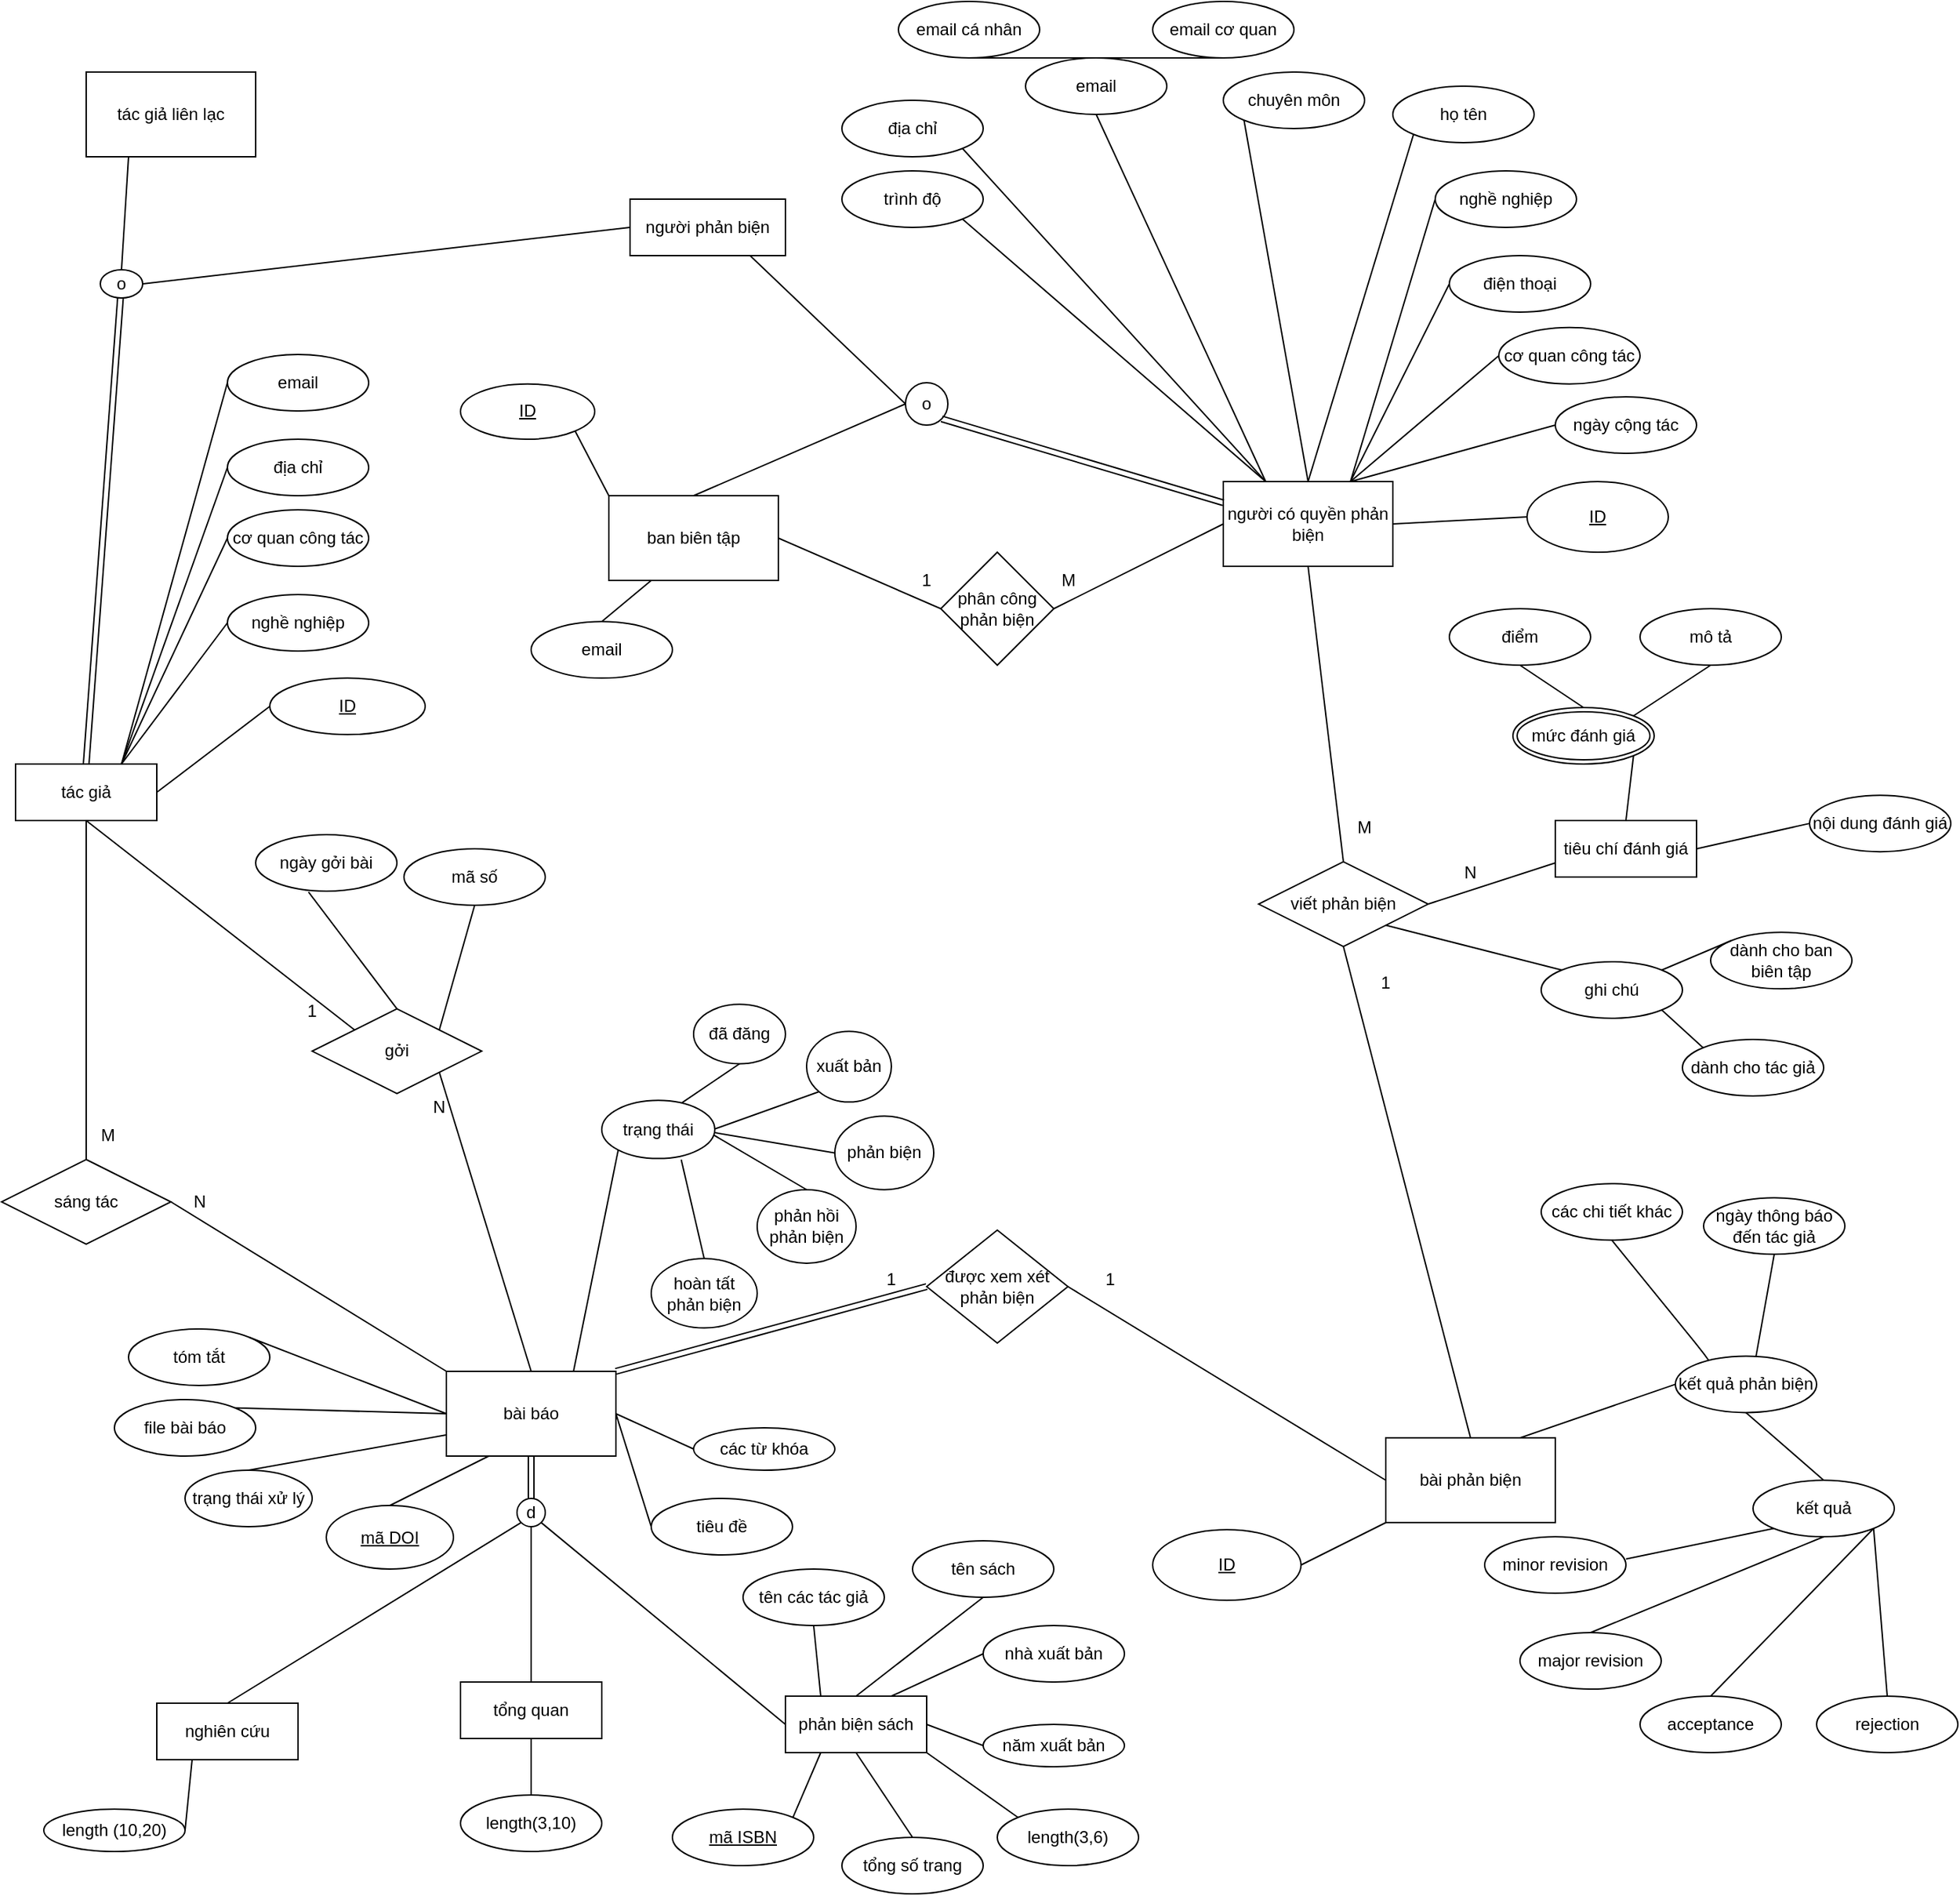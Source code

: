 <mxfile version="15.2.7" type="device" pages="2"><diagram id="o7QUzQFBvs7eVSbWu0U7" name="Page-1"><mxGraphModel dx="1559" dy="1940" grid="1" gridSize="10" guides="1" tooltips="1" connect="1" arrows="1" fold="1" page="1" pageScale="1" pageWidth="850" pageHeight="1100" math="0" shadow="0"><root><mxCell id="0"/><mxCell id="1" parent="0"/><mxCell id="NeCU4Fd-KeLq1im68soA-1" value="bài báo" style="rounded=0;whiteSpace=wrap;html=1;" parent="1" vertex="1"><mxGeometry x="425" y="720" width="120" height="60" as="geometry"/></mxCell><mxCell id="NeCU4Fd-KeLq1im68soA-3" value="nghề nghiệp" style="ellipse;whiteSpace=wrap;html=1;align=center;" parent="1" vertex="1"><mxGeometry x="270" y="170" width="100" height="40" as="geometry"/></mxCell><mxCell id="NeCU4Fd-KeLq1im68soA-4" value="cơ quan công tác" style="ellipse;whiteSpace=wrap;html=1;align=center;rotation=0;" parent="1" vertex="1"><mxGeometry x="270" y="110" width="100" height="40" as="geometry"/></mxCell><mxCell id="NeCU4Fd-KeLq1im68soA-5" value="địa chỉ" style="ellipse;whiteSpace=wrap;html=1;align=center;" parent="1" vertex="1"><mxGeometry x="270" y="60" width="100" height="40" as="geometry"/></mxCell><mxCell id="NeCU4Fd-KeLq1im68soA-6" value="email" style="ellipse;whiteSpace=wrap;html=1;align=center;fontStyle=0" parent="1" vertex="1"><mxGeometry x="270" width="100" height="40" as="geometry"/></mxCell><mxCell id="NeCU4Fd-KeLq1im68soA-7" value="tiêu đề" style="ellipse;whiteSpace=wrap;html=1;align=center;" parent="1" vertex="1"><mxGeometry x="570" y="810" width="100" height="40" as="geometry"/></mxCell><mxCell id="NeCU4Fd-KeLq1im68soA-8" value="tóm tắt" style="ellipse;whiteSpace=wrap;html=1;align=center;" parent="1" vertex="1"><mxGeometry x="200" y="690" width="100" height="40" as="geometry"/></mxCell><mxCell id="NeCU4Fd-KeLq1im68soA-9" value="các từ khóa" style="ellipse;whiteSpace=wrap;html=1;align=center;" parent="1" vertex="1"><mxGeometry x="600" y="760" width="100" height="30" as="geometry"/></mxCell><mxCell id="NeCU4Fd-KeLq1im68soA-10" value="file bài báo" style="ellipse;whiteSpace=wrap;html=1;align=center;" parent="1" vertex="1"><mxGeometry x="190" y="740" width="100" height="40" as="geometry"/></mxCell><mxCell id="NeCU4Fd-KeLq1im68soA-12" value="nghiên cứu" style="whiteSpace=wrap;html=1;align=center;" parent="1" vertex="1"><mxGeometry x="220" y="955" width="100" height="40" as="geometry"/></mxCell><mxCell id="NeCU4Fd-KeLq1im68soA-13" value="phản biện sách" style="whiteSpace=wrap;html=1;align=center;" parent="1" vertex="1"><mxGeometry x="665" y="950" width="100" height="40" as="geometry"/></mxCell><mxCell id="NeCU4Fd-KeLq1im68soA-14" value="tổng quan" style="whiteSpace=wrap;html=1;align=center;" parent="1" vertex="1"><mxGeometry x="435" y="940" width="100" height="40" as="geometry"/></mxCell><mxCell id="NeCU4Fd-KeLq1im68soA-15" value="length (10,20)" style="ellipse;whiteSpace=wrap;html=1;align=center;" parent="1" vertex="1"><mxGeometry x="140" y="1030" width="100" height="30" as="geometry"/></mxCell><mxCell id="NeCU4Fd-KeLq1im68soA-16" value="length(3,6)" style="ellipse;whiteSpace=wrap;html=1;align=center;" parent="1" vertex="1"><mxGeometry x="815" y="1030" width="100" height="40" as="geometry"/></mxCell><mxCell id="NeCU4Fd-KeLq1im68soA-17" value="length(3,10)" style="ellipse;whiteSpace=wrap;html=1;align=center;" parent="1" vertex="1"><mxGeometry x="435" y="1020" width="100" height="40" as="geometry"/></mxCell><mxCell id="NeCU4Fd-KeLq1im68soA-18" value="tên sách" style="ellipse;whiteSpace=wrap;html=1;align=center;" parent="1" vertex="1"><mxGeometry x="755" y="840" width="100" height="40" as="geometry"/></mxCell><mxCell id="NeCU4Fd-KeLq1im68soA-19" value="&lt;u&gt;mã ISBN&lt;/u&gt;" style="ellipse;whiteSpace=wrap;html=1;align=center;" parent="1" vertex="1"><mxGeometry x="585" y="1030" width="100" height="40" as="geometry"/></mxCell><mxCell id="NeCU4Fd-KeLq1im68soA-20" value="tên các tác giả" style="ellipse;whiteSpace=wrap;html=1;align=center;" parent="1" vertex="1"><mxGeometry x="635" y="860" width="100" height="40" as="geometry"/></mxCell><mxCell id="NeCU4Fd-KeLq1im68soA-21" value="nhà xuất bản" style="ellipse;whiteSpace=wrap;html=1;align=center;" parent="1" vertex="1"><mxGeometry x="805" y="900" width="100" height="40" as="geometry"/></mxCell><mxCell id="NeCU4Fd-KeLq1im68soA-22" value="năm xuất bản" style="ellipse;whiteSpace=wrap;html=1;align=center;" parent="1" vertex="1"><mxGeometry x="805" y="970" width="100" height="30" as="geometry"/></mxCell><mxCell id="NeCU4Fd-KeLq1im68soA-23" value="tổng số trang" style="ellipse;whiteSpace=wrap;html=1;align=center;" parent="1" vertex="1"><mxGeometry x="705" y="1050" width="100" height="40" as="geometry"/></mxCell><mxCell id="NeCU4Fd-KeLq1im68soA-24" value="gởi" style="shape=rhombus;perimeter=rhombusPerimeter;whiteSpace=wrap;html=1;align=center;" parent="1" vertex="1"><mxGeometry x="330" y="463.28" width="120" height="60" as="geometry"/></mxCell><mxCell id="NeCU4Fd-KeLq1im68soA-25" value="mã số" style="ellipse;whiteSpace=wrap;html=1;align=center;" parent="1" vertex="1"><mxGeometry x="395" y="350" width="100" height="40" as="geometry"/></mxCell><mxCell id="NeCU4Fd-KeLq1im68soA-26" value="ngày gởi bài" style="ellipse;whiteSpace=wrap;html=1;align=center;" parent="1" vertex="1"><mxGeometry x="290" y="340" width="100" height="40" as="geometry"/></mxCell><mxCell id="NeCU4Fd-KeLq1im68soA-29" value="" style="endArrow=none;html=1;exitX=0;exitY=0.5;exitDx=0;exitDy=0;entryX=0.75;entryY=0;entryDx=0;entryDy=0;" parent="1" source="NeCU4Fd-KeLq1im68soA-4" target="NeCU4Fd-KeLq1im68soA-127" edge="1"><mxGeometry width="50" height="50" relative="1" as="geometry"><mxPoint x="470" y="480" as="sourcePoint"/><mxPoint x="520" y="430" as="targetPoint"/></mxGeometry></mxCell><mxCell id="NeCU4Fd-KeLq1im68soA-31" value="viết phản biện" style="shape=rhombus;perimeter=rhombusPerimeter;whiteSpace=wrap;html=1;align=center;" parent="1" vertex="1"><mxGeometry x="1000" y="359.14" width="120" height="60" as="geometry"/></mxCell><mxCell id="NeCU4Fd-KeLq1im68soA-32" value="họ tên" style="ellipse;whiteSpace=wrap;html=1;align=center;" parent="1" vertex="1"><mxGeometry x="1095" y="-190" width="100" height="40" as="geometry"/></mxCell><mxCell id="NeCU4Fd-KeLq1im68soA-33" value="trình độ" style="ellipse;whiteSpace=wrap;html=1;align=center;" parent="1" vertex="1"><mxGeometry x="705" y="-130" width="100" height="40" as="geometry"/></mxCell><mxCell id="NeCU4Fd-KeLq1im68soA-34" value="chuyên môn" style="ellipse;whiteSpace=wrap;html=1;align=center;" parent="1" vertex="1"><mxGeometry x="975" y="-200" width="100" height="40" as="geometry"/></mxCell><mxCell id="NeCU4Fd-KeLq1im68soA-35" value="nghề nghiệp" style="ellipse;whiteSpace=wrap;html=1;align=center;" parent="1" vertex="1"><mxGeometry x="1125" y="-130" width="100" height="40" as="geometry"/></mxCell><mxCell id="NeCU4Fd-KeLq1im68soA-36" value="cơ quan công tác" style="ellipse;whiteSpace=wrap;html=1;align=center;" parent="1" vertex="1"><mxGeometry x="1170" y="-19.14" width="100" height="40" as="geometry"/></mxCell><mxCell id="NeCU4Fd-KeLq1im68soA-37" value="địa chỉ" style="ellipse;whiteSpace=wrap;html=1;align=center;" parent="1" vertex="1"><mxGeometry x="705" y="-180" width="100" height="40" as="geometry"/></mxCell><mxCell id="NeCU4Fd-KeLq1im68soA-38" value="email" style="ellipse;whiteSpace=wrap;html=1;align=center;" parent="1" vertex="1"><mxGeometry x="835" y="-210" width="100" height="40" as="geometry"/></mxCell><mxCell id="NeCU4Fd-KeLq1im68soA-39" value="điện thoại" style="ellipse;whiteSpace=wrap;html=1;align=center;fontStyle=0" parent="1" vertex="1"><mxGeometry x="1135" y="-70" width="100" height="40" as="geometry"/></mxCell><mxCell id="NeCU4Fd-KeLq1im68soA-40" value="ngày cộng tác" style="ellipse;whiteSpace=wrap;html=1;align=center;" parent="1" vertex="1"><mxGeometry x="1210" y="30" width="100" height="40" as="geometry"/></mxCell><mxCell id="NeCU4Fd-KeLq1im68soA-41" value="email cơ quan" style="ellipse;whiteSpace=wrap;html=1;align=center;" parent="1" vertex="1"><mxGeometry x="925" y="-250" width="100" height="40" as="geometry"/></mxCell><mxCell id="NeCU4Fd-KeLq1im68soA-42" value="email cá nhân" style="ellipse;whiteSpace=wrap;html=1;align=center;" parent="1" vertex="1"><mxGeometry x="745" y="-250" width="100" height="40" as="geometry"/></mxCell><mxCell id="NeCU4Fd-KeLq1im68soA-43" value="" style="endArrow=none;html=1;entryX=0.374;entryY=1.015;entryDx=0;entryDy=0;entryPerimeter=0;exitX=0.5;exitY=0;exitDx=0;exitDy=0;" parent="1" source="NeCU4Fd-KeLq1im68soA-24" target="NeCU4Fd-KeLq1im68soA-26" edge="1"><mxGeometry width="50" height="50" relative="1" as="geometry"><mxPoint x="375" y="355" as="sourcePoint"/><mxPoint x="425" y="305" as="targetPoint"/></mxGeometry></mxCell><mxCell id="NeCU4Fd-KeLq1im68soA-44" value="" style="endArrow=none;html=1;exitX=1;exitY=0;exitDx=0;exitDy=0;entryX=0.5;entryY=1;entryDx=0;entryDy=0;" parent="1" source="NeCU4Fd-KeLq1im68soA-24" target="NeCU4Fd-KeLq1im68soA-25" edge="1"><mxGeometry width="50" height="50" relative="1" as="geometry"><mxPoint x="470" y="390" as="sourcePoint"/><mxPoint x="520" y="340" as="targetPoint"/></mxGeometry></mxCell><mxCell id="NeCU4Fd-KeLq1im68soA-45" value="" style="endArrow=none;html=1;exitX=0;exitY=0.5;exitDx=0;exitDy=0;entryX=0.75;entryY=0;entryDx=0;entryDy=0;" parent="1" source="NeCU4Fd-KeLq1im68soA-5" target="NeCU4Fd-KeLq1im68soA-127" edge="1"><mxGeometry width="50" height="50" relative="1" as="geometry"><mxPoint x="470" y="390" as="sourcePoint"/><mxPoint x="180" y="310" as="targetPoint"/></mxGeometry></mxCell><mxCell id="NeCU4Fd-KeLq1im68soA-46" value="" style="endArrow=none;html=1;exitX=0;exitY=0.5;exitDx=0;exitDy=0;entryX=0.75;entryY=0;entryDx=0;entryDy=0;" parent="1" source="NeCU4Fd-KeLq1im68soA-6" target="NeCU4Fd-KeLq1im68soA-127" edge="1"><mxGeometry width="50" height="50" relative="1" as="geometry"><mxPoint x="470" y="390" as="sourcePoint"/><mxPoint x="520" y="340" as="targetPoint"/></mxGeometry></mxCell><mxCell id="NeCU4Fd-KeLq1im68soA-47" value="" style="endArrow=none;html=1;exitX=0;exitY=0.5;exitDx=0;exitDy=0;entryX=0.75;entryY=0;entryDx=0;entryDy=0;" parent="1" source="NeCU4Fd-KeLq1im68soA-3" target="NeCU4Fd-KeLq1im68soA-127" edge="1"><mxGeometry width="50" height="50" relative="1" as="geometry"><mxPoint x="470" y="450" as="sourcePoint"/><mxPoint x="520" y="400" as="targetPoint"/></mxGeometry></mxCell><mxCell id="NeCU4Fd-KeLq1im68soA-48" value="" style="endArrow=none;html=1;exitX=0.5;exitY=1;exitDx=0;exitDy=0;entryX=0;entryY=0;entryDx=0;entryDy=0;" parent="1" source="NeCU4Fd-KeLq1im68soA-127" target="NeCU4Fd-KeLq1im68soA-24" edge="1"><mxGeometry width="50" height="50" relative="1" as="geometry"><mxPoint x="325" y="360" as="sourcePoint"/><mxPoint x="520" y="400" as="targetPoint"/></mxGeometry></mxCell><mxCell id="NeCU4Fd-KeLq1im68soA-49" value="" style="endArrow=none;html=1;exitX=1;exitY=1;exitDx=0;exitDy=0;entryX=0.5;entryY=0;entryDx=0;entryDy=0;" parent="1" source="NeCU4Fd-KeLq1im68soA-24" target="NeCU4Fd-KeLq1im68soA-1" edge="1"><mxGeometry width="50" height="50" relative="1" as="geometry"><mxPoint x="470" y="450" as="sourcePoint"/><mxPoint x="520" y="400" as="targetPoint"/></mxGeometry></mxCell><mxCell id="NeCU4Fd-KeLq1im68soA-52" value="" style="endArrow=none;html=1;entryX=0.25;entryY=0;entryDx=0;entryDy=0;exitX=1;exitY=1;exitDx=0;exitDy=0;" parent="1" source="NeCU4Fd-KeLq1im68soA-33" target="ExhT1RtGTzScQgcrlaw5-2" edge="1"><mxGeometry width="50" height="50" relative="1" as="geometry"><mxPoint x="655" y="20" as="sourcePoint"/><mxPoint x="855" y="-22.5" as="targetPoint"/></mxGeometry></mxCell><mxCell id="NeCU4Fd-KeLq1im68soA-53" value="" style="endArrow=none;html=1;entryX=0.25;entryY=0;entryDx=0;entryDy=0;exitX=1;exitY=1;exitDx=0;exitDy=0;" parent="1" source="NeCU4Fd-KeLq1im68soA-37" target="ExhT1RtGTzScQgcrlaw5-2" edge="1"><mxGeometry width="50" height="50" relative="1" as="geometry"><mxPoint x="655" y="20" as="sourcePoint"/><mxPoint x="880" y="-30" as="targetPoint"/></mxGeometry></mxCell><mxCell id="NeCU4Fd-KeLq1im68soA-54" value="" style="endArrow=none;html=1;entryX=0.5;entryY=1;entryDx=0;entryDy=0;exitX=0.25;exitY=0;exitDx=0;exitDy=0;" parent="1" source="ExhT1RtGTzScQgcrlaw5-2" target="NeCU4Fd-KeLq1im68soA-38" edge="1"><mxGeometry width="50" height="50" relative="1" as="geometry"><mxPoint x="905" y="-30" as="sourcePoint"/><mxPoint x="705" y="-30" as="targetPoint"/></mxGeometry></mxCell><mxCell id="NeCU4Fd-KeLq1im68soA-55" value="" style="endArrow=none;html=1;entryX=0;entryY=1;entryDx=0;entryDy=0;exitX=0.5;exitY=0;exitDx=0;exitDy=0;" parent="1" source="ExhT1RtGTzScQgcrlaw5-2" target="NeCU4Fd-KeLq1im68soA-34" edge="1"><mxGeometry width="50" height="50" relative="1" as="geometry"><mxPoint x="930" y="-30" as="sourcePoint"/><mxPoint x="705" y="-30" as="targetPoint"/></mxGeometry></mxCell><mxCell id="NeCU4Fd-KeLq1im68soA-56" value="" style="endArrow=none;html=1;entryX=0;entryY=1;entryDx=0;entryDy=0;exitX=0.5;exitY=0;exitDx=0;exitDy=0;" parent="1" source="ExhT1RtGTzScQgcrlaw5-2" target="NeCU4Fd-KeLq1im68soA-32" edge="1"><mxGeometry width="50" height="50" relative="1" as="geometry"><mxPoint x="955" y="-30" as="sourcePoint"/><mxPoint x="705" y="-30" as="targetPoint"/></mxGeometry></mxCell><mxCell id="NeCU4Fd-KeLq1im68soA-57" value="" style="endArrow=none;html=1;entryX=0;entryY=0.5;entryDx=0;entryDy=0;exitX=0.75;exitY=0;exitDx=0;exitDy=0;" parent="1" source="ExhT1RtGTzScQgcrlaw5-2" target="NeCU4Fd-KeLq1im68soA-35" edge="1"><mxGeometry width="50" height="50" relative="1" as="geometry"><mxPoint x="955" y="-15" as="sourcePoint"/><mxPoint x="705" y="-30" as="targetPoint"/></mxGeometry></mxCell><mxCell id="NeCU4Fd-KeLq1im68soA-58" value="" style="endArrow=none;html=1;entryX=0;entryY=0.5;entryDx=0;entryDy=0;exitX=0.75;exitY=0;exitDx=0;exitDy=0;" parent="1" source="ExhT1RtGTzScQgcrlaw5-2" edge="1"><mxGeometry width="50" height="50" relative="1" as="geometry"><mxPoint x="955" y="-15" as="sourcePoint"/><mxPoint x="1135" y="-50" as="targetPoint"/></mxGeometry></mxCell><mxCell id="NeCU4Fd-KeLq1im68soA-60" value="" style="endArrow=none;html=1;entryX=0;entryY=0.5;entryDx=0;entryDy=0;exitX=0.75;exitY=0;exitDx=0;exitDy=0;" parent="1" source="ExhT1RtGTzScQgcrlaw5-2" target="NeCU4Fd-KeLq1im68soA-36" edge="1"><mxGeometry width="50" height="50" relative="1" as="geometry"><mxPoint x="955" y="-7.5" as="sourcePoint"/><mxPoint x="705" y="-30" as="targetPoint"/></mxGeometry></mxCell><mxCell id="NeCU4Fd-KeLq1im68soA-61" value="" style="endArrow=none;html=1;entryX=0;entryY=0.5;entryDx=0;entryDy=0;exitX=0.75;exitY=0;exitDx=0;exitDy=0;" parent="1" source="ExhT1RtGTzScQgcrlaw5-2" target="NeCU4Fd-KeLq1im68soA-40" edge="1"><mxGeometry width="50" height="50" relative="1" as="geometry"><mxPoint x="955" as="sourcePoint"/><mxPoint x="705" y="-30" as="targetPoint"/></mxGeometry></mxCell><mxCell id="NeCU4Fd-KeLq1im68soA-62" value="" style="endArrow=none;html=1;entryX=0.5;entryY=1;entryDx=0;entryDy=0;exitX=0.5;exitY=0;exitDx=0;exitDy=0;" parent="1" source="NeCU4Fd-KeLq1im68soA-38" target="NeCU4Fd-KeLq1im68soA-42" edge="1"><mxGeometry width="50" height="50" relative="1" as="geometry"><mxPoint x="655" y="-110" as="sourcePoint"/><mxPoint x="705" y="-160" as="targetPoint"/></mxGeometry></mxCell><mxCell id="NeCU4Fd-KeLq1im68soA-63" value="" style="endArrow=none;html=1;entryX=0.5;entryY=0;entryDx=0;entryDy=0;exitX=0.5;exitY=1;exitDx=0;exitDy=0;" parent="1" source="NeCU4Fd-KeLq1im68soA-41" target="NeCU4Fd-KeLq1im68soA-38" edge="1"><mxGeometry width="50" height="50" relative="1" as="geometry"><mxPoint x="655" y="-110" as="sourcePoint"/><mxPoint x="705" y="-160" as="targetPoint"/></mxGeometry></mxCell><mxCell id="NeCU4Fd-KeLq1im68soA-64" value="" style="endArrow=none;html=1;entryX=0;entryY=0.5;entryDx=0;entryDy=0;exitX=1;exitY=0.5;exitDx=0;exitDy=0;" parent="1" source="NeCU4Fd-KeLq1im68soA-1" target="NeCU4Fd-KeLq1im68soA-7" edge="1"><mxGeometry width="50" height="50" relative="1" as="geometry"><mxPoint x="470" y="580" as="sourcePoint"/><mxPoint x="520" y="530" as="targetPoint"/></mxGeometry></mxCell><mxCell id="NeCU4Fd-KeLq1im68soA-67" value="" style="endArrow=none;html=1;entryX=0;entryY=0.5;entryDx=0;entryDy=0;exitX=1;exitY=0.5;exitDx=0;exitDy=0;" parent="1" source="NeCU4Fd-KeLq1im68soA-1" target="NeCU4Fd-KeLq1im68soA-9" edge="1"><mxGeometry width="50" height="50" relative="1" as="geometry"><mxPoint x="470" y="460" as="sourcePoint"/><mxPoint x="520" y="410" as="targetPoint"/></mxGeometry></mxCell><mxCell id="NeCU4Fd-KeLq1im68soA-68" value="" style="endArrow=none;html=1;entryX=1;entryY=0.5;entryDx=0;entryDy=0;exitX=0.25;exitY=1;exitDx=0;exitDy=0;" parent="1" source="NeCU4Fd-KeLq1im68soA-12" target="NeCU4Fd-KeLq1im68soA-15" edge="1"><mxGeometry width="50" height="50" relative="1" as="geometry"><mxPoint x="480" y="925" as="sourcePoint"/><mxPoint x="530" y="875" as="targetPoint"/></mxGeometry></mxCell><mxCell id="NeCU4Fd-KeLq1im68soA-69" value="d" style="ellipse;whiteSpace=wrap;html=1;" parent="1" vertex="1"><mxGeometry x="475" y="810" width="20" height="20" as="geometry"/></mxCell><mxCell id="NeCU4Fd-KeLq1im68soA-70" value="" style="endArrow=none;html=1;entryX=0.5;entryY=1;entryDx=0;entryDy=0;exitX=0.5;exitY=0;exitDx=0;exitDy=0;shape=link;" parent="1" source="NeCU4Fd-KeLq1im68soA-69" target="NeCU4Fd-KeLq1im68soA-1" edge="1"><mxGeometry width="50" height="50" relative="1" as="geometry"><mxPoint x="470" y="780" as="sourcePoint"/><mxPoint x="520" y="730" as="targetPoint"/></mxGeometry></mxCell><mxCell id="NeCU4Fd-KeLq1im68soA-71" value="" style="endArrow=none;html=1;entryX=0;entryY=1;entryDx=0;entryDy=0;exitX=0.5;exitY=0;exitDx=0;exitDy=0;" parent="1" source="NeCU4Fd-KeLq1im68soA-12" target="NeCU4Fd-KeLq1im68soA-69" edge="1"><mxGeometry width="50" height="50" relative="1" as="geometry"><mxPoint x="470" y="660" as="sourcePoint"/><mxPoint x="520" y="610" as="targetPoint"/></mxGeometry></mxCell><mxCell id="NeCU4Fd-KeLq1im68soA-72" value="" style="endArrow=none;html=1;entryX=0.5;entryY=1;entryDx=0;entryDy=0;exitX=0.5;exitY=0;exitDx=0;exitDy=0;" parent="1" source="NeCU4Fd-KeLq1im68soA-14" target="NeCU4Fd-KeLq1im68soA-69" edge="1"><mxGeometry width="50" height="50" relative="1" as="geometry"><mxPoint x="470" y="660" as="sourcePoint"/><mxPoint x="520" y="610" as="targetPoint"/></mxGeometry></mxCell><mxCell id="NeCU4Fd-KeLq1im68soA-73" value="" style="endArrow=none;html=1;entryX=1;entryY=1;entryDx=0;entryDy=0;exitX=0;exitY=0.5;exitDx=0;exitDy=0;" parent="1" source="NeCU4Fd-KeLq1im68soA-13" target="NeCU4Fd-KeLq1im68soA-69" edge="1"><mxGeometry width="50" height="50" relative="1" as="geometry"><mxPoint x="470" y="660" as="sourcePoint"/><mxPoint x="520" y="610" as="targetPoint"/></mxGeometry></mxCell><mxCell id="NeCU4Fd-KeLq1im68soA-74" value="" style="endArrow=none;html=1;entryX=0.25;entryY=1;entryDx=0;entryDy=0;exitX=1;exitY=0;exitDx=0;exitDy=0;" parent="1" source="NeCU4Fd-KeLq1im68soA-19" target="NeCU4Fd-KeLq1im68soA-13" edge="1"><mxGeometry width="50" height="50" relative="1" as="geometry"><mxPoint x="395" y="930" as="sourcePoint"/><mxPoint x="445" y="880" as="targetPoint"/></mxGeometry></mxCell><mxCell id="NeCU4Fd-KeLq1im68soA-75" value="" style="endArrow=none;html=1;entryX=0.5;entryY=1;entryDx=0;entryDy=0;exitX=0.5;exitY=0;exitDx=0;exitDy=0;exitPerimeter=0;" parent="1" source="NeCU4Fd-KeLq1im68soA-23" target="NeCU4Fd-KeLq1im68soA-13" edge="1"><mxGeometry width="50" height="50" relative="1" as="geometry"><mxPoint x="395" y="930" as="sourcePoint"/><mxPoint x="445" y="880" as="targetPoint"/></mxGeometry></mxCell><mxCell id="NeCU4Fd-KeLq1im68soA-76" value="" style="endArrow=none;html=1;entryX=1;entryY=1;entryDx=0;entryDy=0;exitX=0;exitY=0;exitDx=0;exitDy=0;" parent="1" source="NeCU4Fd-KeLq1im68soA-16" target="NeCU4Fd-KeLq1im68soA-13" edge="1"><mxGeometry width="50" height="50" relative="1" as="geometry"><mxPoint x="395" y="930" as="sourcePoint"/><mxPoint x="445" y="880" as="targetPoint"/></mxGeometry></mxCell><mxCell id="NeCU4Fd-KeLq1im68soA-77" value="" style="endArrow=none;html=1;entryX=0.5;entryY=1;entryDx=0;entryDy=0;exitX=0.25;exitY=0;exitDx=0;exitDy=0;" parent="1" source="NeCU4Fd-KeLq1im68soA-13" target="NeCU4Fd-KeLq1im68soA-20" edge="1"><mxGeometry width="50" height="50" relative="1" as="geometry"><mxPoint x="395" y="930" as="sourcePoint"/><mxPoint x="445" y="880" as="targetPoint"/></mxGeometry></mxCell><mxCell id="NeCU4Fd-KeLq1im68soA-78" value="" style="endArrow=none;html=1;entryX=0.5;entryY=1;entryDx=0;entryDy=0;exitX=0.5;exitY=0;exitDx=0;exitDy=0;" parent="1" source="NeCU4Fd-KeLq1im68soA-13" target="NeCU4Fd-KeLq1im68soA-18" edge="1"><mxGeometry width="50" height="50" relative="1" as="geometry"><mxPoint x="395" y="930" as="sourcePoint"/><mxPoint x="445" y="880" as="targetPoint"/></mxGeometry></mxCell><mxCell id="NeCU4Fd-KeLq1im68soA-79" value="" style="endArrow=none;html=1;entryX=0;entryY=0.5;entryDx=0;entryDy=0;exitX=0.75;exitY=0;exitDx=0;exitDy=0;" parent="1" source="NeCU4Fd-KeLq1im68soA-13" target="NeCU4Fd-KeLq1im68soA-21" edge="1"><mxGeometry width="50" height="50" relative="1" as="geometry"><mxPoint x="395" y="930" as="sourcePoint"/><mxPoint x="445" y="880" as="targetPoint"/></mxGeometry></mxCell><mxCell id="NeCU4Fd-KeLq1im68soA-80" value="" style="endArrow=none;html=1;entryX=0;entryY=0.5;entryDx=0;entryDy=0;exitX=1;exitY=0.5;exitDx=0;exitDy=0;" parent="1" source="NeCU4Fd-KeLq1im68soA-13" target="NeCU4Fd-KeLq1im68soA-22" edge="1"><mxGeometry width="50" height="50" relative="1" as="geometry"><mxPoint x="395" y="930" as="sourcePoint"/><mxPoint x="445" y="880" as="targetPoint"/></mxGeometry></mxCell><mxCell id="NeCU4Fd-KeLq1im68soA-81" value="" style="endArrow=none;html=1;exitX=0.5;exitY=0;exitDx=0;exitDy=0;entryX=0.5;entryY=1;entryDx=0;entryDy=0;" parent="1" source="NeCU4Fd-KeLq1im68soA-17" target="NeCU4Fd-KeLq1im68soA-14" edge="1"><mxGeometry width="50" height="50" relative="1" as="geometry"><mxPoint x="465" y="860" as="sourcePoint"/><mxPoint x="515" y="810" as="targetPoint"/></mxGeometry></mxCell><mxCell id="NeCU4Fd-KeLq1im68soA-82" value="tiêu chí đánh giá" style="whiteSpace=wrap;html=1;align=center;" parent="1" vertex="1"><mxGeometry x="1210" y="330" width="100" height="40" as="geometry"/></mxCell><mxCell id="NeCU4Fd-KeLq1im68soA-85" value="nội dung đánh giá" style="ellipse;whiteSpace=wrap;html=1;align=center;" parent="1" vertex="1"><mxGeometry x="1390" y="312.07" width="100" height="40" as="geometry"/></mxCell><mxCell id="NeCU4Fd-KeLq1im68soA-86" value="mức đánh giá" style="ellipse;shape=doubleEllipse;margin=3;whiteSpace=wrap;html=1;align=center;" parent="1" vertex="1"><mxGeometry x="1180" y="250" width="100" height="40" as="geometry"/></mxCell><mxCell id="NeCU4Fd-KeLq1im68soA-87" value="mô tả" style="ellipse;whiteSpace=wrap;html=1;align=center;" parent="1" vertex="1"><mxGeometry x="1270" y="180" width="100" height="40" as="geometry"/></mxCell><mxCell id="NeCU4Fd-KeLq1im68soA-88" value="điểm" style="ellipse;whiteSpace=wrap;html=1;align=center;" parent="1" vertex="1"><mxGeometry x="1135" y="180" width="100" height="40" as="geometry"/></mxCell><mxCell id="NeCU4Fd-KeLq1im68soA-89" value="" style="endArrow=none;html=1;entryX=1;entryY=1;entryDx=0;entryDy=0;exitX=0.5;exitY=0;exitDx=0;exitDy=0;" parent="1" source="NeCU4Fd-KeLq1im68soA-82" target="NeCU4Fd-KeLq1im68soA-86" edge="1"><mxGeometry width="50" height="50" relative="1" as="geometry"><mxPoint x="1340" y="500" as="sourcePoint"/><mxPoint x="1390" y="450" as="targetPoint"/></mxGeometry></mxCell><mxCell id="NeCU4Fd-KeLq1im68soA-90" value="" style="endArrow=none;html=1;exitX=1;exitY=0.5;exitDx=0;exitDy=0;entryX=0;entryY=0.5;entryDx=0;entryDy=0;" parent="1" source="NeCU4Fd-KeLq1im68soA-82" target="NeCU4Fd-KeLq1im68soA-85" edge="1"><mxGeometry width="50" height="50" relative="1" as="geometry"><mxPoint x="1340" y="500" as="sourcePoint"/><mxPoint x="1260" y="470" as="targetPoint"/></mxGeometry></mxCell><mxCell id="NeCU4Fd-KeLq1im68soA-91" value="" style="endArrow=none;html=1;entryX=0.5;entryY=1;entryDx=0;entryDy=0;exitX=0.5;exitY=0;exitDx=0;exitDy=0;" parent="1" source="NeCU4Fd-KeLq1im68soA-86" target="NeCU4Fd-KeLq1im68soA-88" edge="1"><mxGeometry width="50" height="50" relative="1" as="geometry"><mxPoint x="1340" y="500" as="sourcePoint"/><mxPoint x="1390" y="450" as="targetPoint"/></mxGeometry></mxCell><mxCell id="NeCU4Fd-KeLq1im68soA-94" value="" style="endArrow=none;html=1;exitX=1;exitY=0;exitDx=0;exitDy=0;entryX=0;entryY=0.5;entryDx=0;entryDy=0;" parent="1" source="NeCU4Fd-KeLq1im68soA-8" target="NeCU4Fd-KeLq1im68soA-1" edge="1"><mxGeometry width="50" height="50" relative="1" as="geometry"><mxPoint x="470" y="560" as="sourcePoint"/><mxPoint x="520" y="510" as="targetPoint"/></mxGeometry></mxCell><mxCell id="NeCU4Fd-KeLq1im68soA-95" value="" style="endArrow=none;html=1;exitX=1;exitY=0;exitDx=0;exitDy=0;entryX=0;entryY=0.5;entryDx=0;entryDy=0;" parent="1" source="NeCU4Fd-KeLq1im68soA-10" target="NeCU4Fd-KeLq1im68soA-1" edge="1"><mxGeometry width="50" height="50" relative="1" as="geometry"><mxPoint x="470" y="560" as="sourcePoint"/><mxPoint x="520" y="510" as="targetPoint"/></mxGeometry></mxCell><mxCell id="NeCU4Fd-KeLq1im68soA-96" value="rejection" style="ellipse;whiteSpace=wrap;html=1;align=center;" parent="1" vertex="1"><mxGeometry x="1395" y="950.0" width="100" height="40" as="geometry"/></mxCell><mxCell id="NeCU4Fd-KeLq1im68soA-97" value="minor revision" style="ellipse;whiteSpace=wrap;html=1;align=center;" parent="1" vertex="1"><mxGeometry x="1160" y="837.12" width="100" height="40" as="geometry"/></mxCell><mxCell id="NeCU4Fd-KeLq1im68soA-98" value="major revision" style="ellipse;whiteSpace=wrap;html=1;align=center;" parent="1" vertex="1"><mxGeometry x="1185" y="905.0" width="100" height="40" as="geometry"/></mxCell><mxCell id="NeCU4Fd-KeLq1im68soA-99" value="acceptance" style="ellipse;whiteSpace=wrap;html=1;align=center;" parent="1" vertex="1"><mxGeometry x="1270" y="950.0" width="100" height="40" as="geometry"/></mxCell><mxCell id="NeCU4Fd-KeLq1im68soA-100" value="ghi chú" style="ellipse;whiteSpace=wrap;html=1;align=center;" parent="1" vertex="1"><mxGeometry x="1200" y="430" width="100" height="40" as="geometry"/></mxCell><mxCell id="NeCU4Fd-KeLq1im68soA-101" value="dành cho tác giả" style="ellipse;whiteSpace=wrap;html=1;align=center;" parent="1" vertex="1"><mxGeometry x="1300" y="485" width="100" height="40" as="geometry"/></mxCell><mxCell id="NeCU4Fd-KeLq1im68soA-102" value="dành cho ban biên tập" style="ellipse;whiteSpace=wrap;html=1;align=center;" parent="1" vertex="1"><mxGeometry x="1320" y="409.14" width="100" height="40" as="geometry"/></mxCell><mxCell id="NeCU4Fd-KeLq1im68soA-103" value="" style="endArrow=none;html=1;exitX=0;exitY=0;exitDx=0;exitDy=0;entryX=1;entryY=1;entryDx=0;entryDy=0;" parent="1" source="NeCU4Fd-KeLq1im68soA-101" target="NeCU4Fd-KeLq1im68soA-100" edge="1"><mxGeometry width="50" height="50" relative="1" as="geometry"><mxPoint x="1180" y="701.64" as="sourcePoint"/><mxPoint x="1230" y="651.64" as="targetPoint"/></mxGeometry></mxCell><mxCell id="NeCU4Fd-KeLq1im68soA-104" value="" style="endArrow=none;html=1;entryX=0;entryY=0;entryDx=0;entryDy=0;exitX=1;exitY=0;exitDx=0;exitDy=0;" parent="1" source="NeCU4Fd-KeLq1im68soA-100" target="NeCU4Fd-KeLq1im68soA-102" edge="1"><mxGeometry width="50" height="50" relative="1" as="geometry"><mxPoint x="1180" y="701.64" as="sourcePoint"/><mxPoint x="1230" y="651.64" as="targetPoint"/></mxGeometry></mxCell><mxCell id="NeCU4Fd-KeLq1im68soA-105" value="" style="endArrow=none;html=1;exitX=0;exitY=0;exitDx=0;exitDy=0;entryX=1;entryY=1;entryDx=0;entryDy=0;" parent="1" source="NeCU4Fd-KeLq1im68soA-100" target="NeCU4Fd-KeLq1im68soA-31" edge="1"><mxGeometry width="50" height="50" relative="1" as="geometry"><mxPoint x="1100" y="170" as="sourcePoint"/><mxPoint x="1150" y="120" as="targetPoint"/></mxGeometry></mxCell><mxCell id="NeCU4Fd-KeLq1im68soA-107" value="" style="endArrow=none;html=1;exitX=0.5;exitY=0;exitDx=0;exitDy=0;entryX=1;entryY=1;entryDx=0;entryDy=0;" parent="1" source="NeCU4Fd-KeLq1im68soA-96" target="1hpjh7Bo4Clf0qcdvigR-4" edge="1"><mxGeometry width="50" height="50" relative="1" as="geometry"><mxPoint x="1295" y="1087.5" as="sourcePoint"/><mxPoint x="1895" y="1167.5" as="targetPoint"/></mxGeometry></mxCell><mxCell id="NeCU4Fd-KeLq1im68soA-108" value="" style="endArrow=none;html=1;entryX=0.5;entryY=0;entryDx=0;entryDy=0;exitX=1;exitY=1;exitDx=0;exitDy=0;" parent="1" source="1hpjh7Bo4Clf0qcdvigR-4" target="NeCU4Fd-KeLq1im68soA-99" edge="1"><mxGeometry width="50" height="50" relative="1" as="geometry"><mxPoint x="1895" y="1167.5" as="sourcePoint"/><mxPoint x="1345" y="1037.5" as="targetPoint"/></mxGeometry></mxCell><mxCell id="NeCU4Fd-KeLq1im68soA-109" value="" style="endArrow=none;html=1;exitX=0.5;exitY=0;exitDx=0;exitDy=0;entryX=0.5;entryY=1;entryDx=0;entryDy=0;" parent="1" source="NeCU4Fd-KeLq1im68soA-98" target="1hpjh7Bo4Clf0qcdvigR-4" edge="1"><mxGeometry width="50" height="50" relative="1" as="geometry"><mxPoint x="1295" y="1087.5" as="sourcePoint"/><mxPoint x="1895" y="1167.5" as="targetPoint"/></mxGeometry></mxCell><mxCell id="NeCU4Fd-KeLq1im68soA-110" value="" style="endArrow=none;html=1;exitX=1;exitY=0;exitDx=0;exitDy=0;entryX=0;entryY=1;entryDx=0;entryDy=0;" parent="1" target="1hpjh7Bo4Clf0qcdvigR-4" edge="1"><mxGeometry width="50" height="50" relative="1" as="geometry"><mxPoint x="1260.117" y="852.883" as="sourcePoint"/><mxPoint x="1715" y="1236.26" as="targetPoint"/></mxGeometry></mxCell><mxCell id="NeCU4Fd-KeLq1im68soA-114" value="ngày thông báo đến tác giả" style="ellipse;whiteSpace=wrap;html=1;align=center;" parent="1" vertex="1"><mxGeometry x="1315" y="597.12" width="100" height="40" as="geometry"/></mxCell><mxCell id="NeCU4Fd-KeLq1im68soA-115" value="các chi tiết khác" style="ellipse;whiteSpace=wrap;html=1;align=center;" parent="1" vertex="1"><mxGeometry x="1200" y="587.12" width="100" height="40" as="geometry"/></mxCell><mxCell id="NeCU4Fd-KeLq1im68soA-116" value="" style="endArrow=none;html=1;exitX=0.5;exitY=1;exitDx=0;exitDy=0;entryX=0.5;entryY=1;entryDx=0;entryDy=0;" parent="1" source="ExhT1RtGTzScQgcrlaw5-67" target="NeCU4Fd-KeLq1im68soA-115" edge="1"><mxGeometry width="50" height="50" relative="1" as="geometry"><mxPoint x="1315" y="744.62" as="sourcePoint"/><mxPoint x="935" y="589.62" as="targetPoint"/><Array as="points"><mxPoint x="1315" y="707.12"/></Array></mxGeometry></mxCell><mxCell id="NeCU4Fd-KeLq1im68soA-117" value="" style="endArrow=none;html=1;exitX=0.5;exitY=1;exitDx=0;exitDy=0;entryX=0.5;entryY=1;entryDx=0;entryDy=0;" parent="1" source="NeCU4Fd-KeLq1im68soA-114" target="ExhT1RtGTzScQgcrlaw5-67" edge="1"><mxGeometry width="50" height="50" relative="1" as="geometry"><mxPoint x="885" y="639.62" as="sourcePoint"/><mxPoint x="1315" y="744.62" as="targetPoint"/></mxGeometry></mxCell><mxCell id="NeCU4Fd-KeLq1im68soA-122" value="N" style="text;html=1;strokeColor=none;fillColor=none;align=center;verticalAlign=middle;whiteSpace=wrap;rounded=0;" parent="1" vertex="1"><mxGeometry x="400" y="523.28" width="40" height="20" as="geometry"/></mxCell><mxCell id="NeCU4Fd-KeLq1im68soA-127" value="tác giả" style="whiteSpace=wrap;html=1;align=center;" parent="1" vertex="1"><mxGeometry x="120" y="290" width="100" height="40" as="geometry"/></mxCell><mxCell id="NeCU4Fd-KeLq1im68soA-132" value="sáng tác" style="shape=rhombus;perimeter=rhombusPerimeter;whiteSpace=wrap;html=1;align=center;" parent="1" vertex="1"><mxGeometry x="110" y="570" width="120" height="60" as="geometry"/></mxCell><mxCell id="NeCU4Fd-KeLq1im68soA-133" value="" style="endArrow=none;html=1;entryX=0.5;entryY=1;entryDx=0;entryDy=0;exitX=0.5;exitY=0;exitDx=0;exitDy=0;" parent="1" source="NeCU4Fd-KeLq1im68soA-132" target="NeCU4Fd-KeLq1im68soA-127" edge="1"><mxGeometry width="50" height="50" relative="1" as="geometry"><mxPoint x="560" y="490" as="sourcePoint"/><mxPoint x="200" y="490" as="targetPoint"/></mxGeometry></mxCell><mxCell id="NeCU4Fd-KeLq1im68soA-134" value="" style="endArrow=none;html=1;entryX=1;entryY=0.5;entryDx=0;entryDy=0;exitX=0;exitY=0;exitDx=0;exitDy=0;" parent="1" source="NeCU4Fd-KeLq1im68soA-1" target="NeCU4Fd-KeLq1im68soA-132" edge="1"><mxGeometry width="50" height="50" relative="1" as="geometry"><mxPoint x="560" y="490" as="sourcePoint"/><mxPoint x="610" y="440" as="targetPoint"/></mxGeometry></mxCell><mxCell id="1hpjh7Bo4Clf0qcdvigR-4" value="kết quả" style="ellipse;whiteSpace=wrap;html=1;align=center;" parent="1" vertex="1"><mxGeometry x="1350" y="797.12" width="100" height="40" as="geometry"/></mxCell><mxCell id="1hpjh7Bo4Clf0qcdvigR-5" value="" style="endArrow=none;html=1;entryX=0.5;entryY=0;entryDx=0;entryDy=0;exitX=0.5;exitY=1;exitDx=0;exitDy=0;" parent="1" source="ExhT1RtGTzScQgcrlaw5-67" target="1hpjh7Bo4Clf0qcdvigR-4" edge="1"><mxGeometry width="50" height="50" relative="1" as="geometry"><mxPoint x="1365" y="724.62" as="sourcePoint"/><mxPoint x="965" y="704.62" as="targetPoint"/></mxGeometry></mxCell><mxCell id="ExhT1RtGTzScQgcrlaw5-1" value="ban biên tập" style="rounded=0;whiteSpace=wrap;html=1;" parent="1" vertex="1"><mxGeometry x="540" y="100" width="120" height="60" as="geometry"/></mxCell><mxCell id="ExhT1RtGTzScQgcrlaw5-2" value="người có quyền phản biện" style="rounded=0;whiteSpace=wrap;html=1;" parent="1" vertex="1"><mxGeometry x="975" y="90" width="120" height="60" as="geometry"/></mxCell><mxCell id="ExhT1RtGTzScQgcrlaw5-3" value="o" style="ellipse;whiteSpace=wrap;html=1;" parent="1" vertex="1"><mxGeometry x="750" y="20" width="30" height="30" as="geometry"/></mxCell><mxCell id="ExhT1RtGTzScQgcrlaw5-4" value="" style="endArrow=none;html=1;rounded=0;exitX=0.5;exitY=1;exitDx=0;exitDy=0;entryX=0;entryY=0.5;entryDx=0;entryDy=0;" parent="1" target="ExhT1RtGTzScQgcrlaw5-3" edge="1"><mxGeometry width="50" height="50" relative="1" as="geometry"><mxPoint x="640" y="-70" as="sourcePoint"/><mxPoint x="840" y="140" as="targetPoint"/></mxGeometry></mxCell><mxCell id="ExhT1RtGTzScQgcrlaw5-5" value="" style="endArrow=none;html=1;rounded=0;exitX=0.5;exitY=0;exitDx=0;exitDy=0;entryX=0;entryY=0.5;entryDx=0;entryDy=0;" parent="1" source="ExhT1RtGTzScQgcrlaw5-1" target="ExhT1RtGTzScQgcrlaw5-3" edge="1"><mxGeometry width="50" height="50" relative="1" as="geometry"><mxPoint x="790" y="190" as="sourcePoint"/><mxPoint x="840" y="140" as="targetPoint"/></mxGeometry></mxCell><mxCell id="ExhT1RtGTzScQgcrlaw5-7" value="" style="endArrow=none;html=1;rounded=0;exitX=0;exitY=0.25;exitDx=0;exitDy=0;entryX=1;entryY=1;entryDx=0;entryDy=0;shape=link;" parent="1" source="ExhT1RtGTzScQgcrlaw5-2" target="ExhT1RtGTzScQgcrlaw5-3" edge="1"><mxGeometry width="50" height="50" relative="1" as="geometry"><mxPoint x="790" y="190" as="sourcePoint"/><mxPoint x="840" y="140" as="targetPoint"/></mxGeometry></mxCell><mxCell id="ExhT1RtGTzScQgcrlaw5-8" value="tác giả liên lạc" style="rounded=0;whiteSpace=wrap;html=1;" parent="1" vertex="1"><mxGeometry x="170" y="-200" width="120" height="60" as="geometry"/></mxCell><mxCell id="ExhT1RtGTzScQgcrlaw5-9" value="" style="endArrow=none;html=1;rounded=0;shape=link;exitX=0.5;exitY=0;exitDx=0;exitDy=0;" parent="1" source="NeCU4Fd-KeLq1im68soA-127" target="ExhT1RtGTzScQgcrlaw5-10" edge="1"><mxGeometry width="50" height="50" relative="1" as="geometry"><mxPoint x="560" y="240" as="sourcePoint"/><mxPoint x="210" y="150" as="targetPoint"/></mxGeometry></mxCell><mxCell id="ExhT1RtGTzScQgcrlaw5-10" value="o" style="ellipse;whiteSpace=wrap;html=1;" parent="1" vertex="1"><mxGeometry x="180" y="-60" width="30" height="20" as="geometry"/></mxCell><mxCell id="ExhT1RtGTzScQgcrlaw5-11" value="" style="endArrow=none;html=1;rounded=0;entryX=0.5;entryY=0;entryDx=0;entryDy=0;exitX=0.25;exitY=1;exitDx=0;exitDy=0;" parent="1" source="ExhT1RtGTzScQgcrlaw5-8" target="ExhT1RtGTzScQgcrlaw5-10" edge="1"><mxGeometry width="50" height="50" relative="1" as="geometry"><mxPoint x="560" y="350" as="sourcePoint"/><mxPoint x="610" y="300" as="targetPoint"/></mxGeometry></mxCell><mxCell id="ExhT1RtGTzScQgcrlaw5-12" value="" style="endArrow=none;html=1;rounded=0;entryX=0;entryY=0.5;entryDx=0;entryDy=0;exitX=1;exitY=0.5;exitDx=0;exitDy=0;" parent="1" source="ExhT1RtGTzScQgcrlaw5-10" target="uVwN-N_U0yFaMGY6KuiY-1" edge="1"><mxGeometry width="50" height="50" relative="1" as="geometry"><mxPoint x="790" y="340" as="sourcePoint"/><mxPoint x="590" y="-70" as="targetPoint"/></mxGeometry></mxCell><mxCell id="ExhT1RtGTzScQgcrlaw5-13" value="bài phản biện" style="rounded=0;whiteSpace=wrap;html=1;" parent="1" vertex="1"><mxGeometry x="1090" y="767.12" width="120" height="60" as="geometry"/></mxCell><mxCell id="ExhT1RtGTzScQgcrlaw5-14" value="phân công phản biện" style="rhombus;whiteSpace=wrap;html=1;" parent="1" vertex="1"><mxGeometry x="775" y="140" width="80" height="80" as="geometry"/></mxCell><mxCell id="ExhT1RtGTzScQgcrlaw5-15" value="" style="endArrow=none;html=1;rounded=0;exitX=0;exitY=0.5;exitDx=0;exitDy=0;entryX=1;entryY=0.5;entryDx=0;entryDy=0;" parent="1" source="ExhT1RtGTzScQgcrlaw5-14" target="ExhT1RtGTzScQgcrlaw5-1" edge="1"><mxGeometry width="50" height="50" relative="1" as="geometry"><mxPoint x="870" y="180" as="sourcePoint"/><mxPoint x="920" y="130" as="targetPoint"/></mxGeometry></mxCell><mxCell id="ExhT1RtGTzScQgcrlaw5-16" value="" style="endArrow=none;html=1;rounded=0;exitX=1;exitY=0.5;exitDx=0;exitDy=0;entryX=0;entryY=0.5;entryDx=0;entryDy=0;" parent="1" source="ExhT1RtGTzScQgcrlaw5-14" target="ExhT1RtGTzScQgcrlaw5-2" edge="1"><mxGeometry width="50" height="50" relative="1" as="geometry"><mxPoint x="870" y="180" as="sourcePoint"/><mxPoint x="920" y="130" as="targetPoint"/></mxGeometry></mxCell><mxCell id="ExhT1RtGTzScQgcrlaw5-20" value="" style="endArrow=none;html=1;rounded=0;exitX=0.5;exitY=1;exitDx=0;exitDy=0;entryX=0.5;entryY=0;entryDx=0;entryDy=0;" parent="1" source="ExhT1RtGTzScQgcrlaw5-2" target="NeCU4Fd-KeLq1im68soA-31" edge="1"><mxGeometry width="50" height="50" relative="1" as="geometry"><mxPoint x="1390" y="310" as="sourcePoint"/><mxPoint x="1440" y="260" as="targetPoint"/></mxGeometry></mxCell><mxCell id="ExhT1RtGTzScQgcrlaw5-21" value="" style="endArrow=none;html=1;rounded=0;exitX=0.5;exitY=0;exitDx=0;exitDy=0;entryX=0.5;entryY=1;entryDx=0;entryDy=0;" parent="1" source="ExhT1RtGTzScQgcrlaw5-13" target="NeCU4Fd-KeLq1im68soA-31" edge="1"><mxGeometry width="50" height="50" relative="1" as="geometry"><mxPoint x="1390" y="310" as="sourcePoint"/><mxPoint x="1440" y="260" as="targetPoint"/></mxGeometry></mxCell><mxCell id="ExhT1RtGTzScQgcrlaw5-30" value="" style="endArrow=none;html=1;rounded=0;exitX=0.75;exitY=0;exitDx=0;exitDy=0;entryX=0;entryY=1;entryDx=0;entryDy=0;" parent="1" source="NeCU4Fd-KeLq1im68soA-1" target="YvWeXLrg43UZXjBSXxEC-2" edge="1"><mxGeometry width="50" height="50" relative="1" as="geometry"><mxPoint x="810" y="430" as="sourcePoint"/><mxPoint x="577.5" y="470" as="targetPoint"/></mxGeometry></mxCell><mxCell id="ExhT1RtGTzScQgcrlaw5-31" value="hoàn tất phản biện" style="ellipse;whiteSpace=wrap;html=1;" parent="1" vertex="1"><mxGeometry x="570" y="640.17" width="75" height="49.14" as="geometry"/></mxCell><mxCell id="ExhT1RtGTzScQgcrlaw5-32" value="phản hồi phản biện" style="ellipse;whiteSpace=wrap;html=1;" parent="1" vertex="1"><mxGeometry x="645" y="591.38" width="70" height="52.07" as="geometry"/></mxCell><mxCell id="ExhT1RtGTzScQgcrlaw5-33" value="phản biện" style="ellipse;whiteSpace=wrap;html=1;" parent="1" vertex="1"><mxGeometry x="700" y="539.31" width="70" height="52.07" as="geometry"/></mxCell><mxCell id="ExhT1RtGTzScQgcrlaw5-34" value="xuất bản" style="ellipse;whiteSpace=wrap;html=1;" parent="1" vertex="1"><mxGeometry x="680" y="479.31" width="60" height="50" as="geometry"/></mxCell><mxCell id="ExhT1RtGTzScQgcrlaw5-35" value="đã đăng" style="ellipse;whiteSpace=wrap;html=1;" parent="1" vertex="1"><mxGeometry x="600" y="460.17" width="65" height="42.07" as="geometry"/></mxCell><mxCell id="ExhT1RtGTzScQgcrlaw5-36" value="" style="endArrow=none;html=1;rounded=0;exitX=0.5;exitY=0;exitDx=0;exitDy=0;entryX=1;entryY=1;entryDx=0;entryDy=0;" parent="1" source="ExhT1RtGTzScQgcrlaw5-31" edge="1"><mxGeometry width="50" height="50" relative="1" as="geometry"><mxPoint x="740" y="587.24" as="sourcePoint"/><mxPoint x="591.25" y="570.17" as="targetPoint"/></mxGeometry></mxCell><mxCell id="ExhT1RtGTzScQgcrlaw5-37" value="" style="endArrow=none;html=1;rounded=0;exitX=1;exitY=0.5;exitDx=0;exitDy=0;entryX=0.5;entryY=0;entryDx=0;entryDy=0;" parent="1" target="ExhT1RtGTzScQgcrlaw5-32" edge="1"><mxGeometry width="50" height="50" relative="1" as="geometry"><mxPoint x="610" y="550.17" as="sourcePoint"/><mxPoint x="1180" y="537.24" as="targetPoint"/></mxGeometry></mxCell><mxCell id="ExhT1RtGTzScQgcrlaw5-38" value="" style="endArrow=none;html=1;rounded=0;exitX=1;exitY=0.5;exitDx=0;exitDy=0;entryX=0;entryY=1;entryDx=0;entryDy=0;" parent="1" target="ExhT1RtGTzScQgcrlaw5-34" edge="1"><mxGeometry width="50" height="50" relative="1" as="geometry"><mxPoint x="610" y="550.17" as="sourcePoint"/><mxPoint x="1180" y="537.24" as="targetPoint"/></mxGeometry></mxCell><mxCell id="ExhT1RtGTzScQgcrlaw5-39" value="" style="endArrow=none;html=1;rounded=0;exitX=1;exitY=0.5;exitDx=0;exitDy=0;entryX=0;entryY=0.5;entryDx=0;entryDy=0;" parent="1" target="ExhT1RtGTzScQgcrlaw5-33" edge="1"><mxGeometry width="50" height="50" relative="1" as="geometry"><mxPoint x="610" y="550.17" as="sourcePoint"/><mxPoint x="1180" y="537.24" as="targetPoint"/></mxGeometry></mxCell><mxCell id="ExhT1RtGTzScQgcrlaw5-40" value="" style="endArrow=none;html=1;rounded=0;exitX=1;exitY=0;exitDx=0;exitDy=0;entryX=0.5;entryY=1;entryDx=0;entryDy=0;" parent="1" target="ExhT1RtGTzScQgcrlaw5-35" edge="1"><mxGeometry width="50" height="50" relative="1" as="geometry"><mxPoint x="591.25" y="530.17" as="sourcePoint"/><mxPoint x="1180" y="537.24" as="targetPoint"/></mxGeometry></mxCell><mxCell id="ExhT1RtGTzScQgcrlaw5-64" value="" style="endArrow=none;html=1;rounded=0;exitX=1;exitY=0.5;exitDx=0;exitDy=0;entryX=0;entryY=0.5;entryDx=0;entryDy=0;" parent="1" target="ExhT1RtGTzScQgcrlaw5-67" edge="1"><mxGeometry width="50" height="50" relative="1" as="geometry"><mxPoint x="1185" y="767.12" as="sourcePoint"/><mxPoint x="1726.451" y="699.809" as="targetPoint"/></mxGeometry></mxCell><mxCell id="ExhT1RtGTzScQgcrlaw5-67" value="kết quả phản biện" style="ellipse;whiteSpace=wrap;html=1;" parent="1" vertex="1"><mxGeometry x="1295" y="709.19" width="100" height="40" as="geometry"/></mxCell><mxCell id="ExhT1RtGTzScQgcrlaw5-68" value="" style="endArrow=none;html=1;rounded=0;entryX=0;entryY=0.75;entryDx=0;entryDy=0;exitX=1;exitY=0.5;exitDx=0;exitDy=0;" parent="1" source="NeCU4Fd-KeLq1im68soA-31" target="NeCU4Fd-KeLq1im68soA-82" edge="1"><mxGeometry width="50" height="50" relative="1" as="geometry"><mxPoint x="1505" y="120" as="sourcePoint"/><mxPoint x="1555" y="70" as="targetPoint"/></mxGeometry></mxCell><mxCell id="ExhT1RtGTzScQgcrlaw5-70" value="được xem xét phản biện" style="rhombus;whiteSpace=wrap;html=1;" parent="1" vertex="1"><mxGeometry x="765" y="620" width="100" height="80" as="geometry"/></mxCell><mxCell id="ExhT1RtGTzScQgcrlaw5-71" value="" style="endArrow=none;html=1;rounded=0;entryX=0;entryY=0.5;entryDx=0;entryDy=0;exitX=1;exitY=0.5;exitDx=0;exitDy=0;" parent="1" source="ExhT1RtGTzScQgcrlaw5-70" target="ExhT1RtGTzScQgcrlaw5-13" edge="1"><mxGeometry width="50" height="50" relative="1" as="geometry"><mxPoint x="1110" y="740" as="sourcePoint"/><mxPoint x="1160" y="690" as="targetPoint"/></mxGeometry></mxCell><mxCell id="ExhT1RtGTzScQgcrlaw5-72" value="" style="endArrow=none;html=1;rounded=0;entryX=0;entryY=0.5;entryDx=0;entryDy=0;exitX=1;exitY=0;exitDx=0;exitDy=0;shape=link;" parent="1" source="NeCU4Fd-KeLq1im68soA-1" target="ExhT1RtGTzScQgcrlaw5-70" edge="1"><mxGeometry width="50" height="50" relative="1" as="geometry"><mxPoint x="1110" y="740" as="sourcePoint"/><mxPoint x="1160" y="690" as="targetPoint"/></mxGeometry></mxCell><mxCell id="ExhT1RtGTzScQgcrlaw5-73" value="trạng thái xử lý" style="ellipse;whiteSpace=wrap;html=1;" parent="1" vertex="1"><mxGeometry x="240" y="790" width="90" height="40" as="geometry"/></mxCell><mxCell id="ExhT1RtGTzScQgcrlaw5-74" value="" style="endArrow=none;html=1;rounded=0;exitX=0.5;exitY=0;exitDx=0;exitDy=0;entryX=0;entryY=0.75;entryDx=0;entryDy=0;" parent="1" source="ExhT1RtGTzScQgcrlaw5-73" target="NeCU4Fd-KeLq1im68soA-1" edge="1"><mxGeometry width="50" height="50" relative="1" as="geometry"><mxPoint x="680" y="660" as="sourcePoint"/><mxPoint x="450" y="780" as="targetPoint"/></mxGeometry></mxCell><mxCell id="ExhT1RtGTzScQgcrlaw5-75" value="mã DOI" style="ellipse;whiteSpace=wrap;html=1;fontStyle=4" parent="1" vertex="1"><mxGeometry x="340" y="815" width="90" height="45" as="geometry"/></mxCell><mxCell id="ExhT1RtGTzScQgcrlaw5-76" value="" style="endArrow=none;html=1;rounded=0;exitX=0.5;exitY=0;exitDx=0;exitDy=0;entryX=0.25;entryY=1;entryDx=0;entryDy=0;" parent="1" source="ExhT1RtGTzScQgcrlaw5-75" target="NeCU4Fd-KeLq1im68soA-1" edge="1"><mxGeometry width="50" height="50" relative="1" as="geometry"><mxPoint x="680" y="780" as="sourcePoint"/><mxPoint x="730" y="730" as="targetPoint"/></mxGeometry></mxCell><mxCell id="uVwN-N_U0yFaMGY6KuiY-1" value="người phản biện" style="rounded=0;whiteSpace=wrap;html=1;" parent="1" vertex="1"><mxGeometry x="555" y="-110" width="110" height="40" as="geometry"/></mxCell><mxCell id="lKtjF4IX6iPjVqPVVzzE-6" value="" style="endArrow=none;html=1;rounded=0;exitX=0.5;exitY=1;exitDx=0;exitDy=0;entryX=1;entryY=0;entryDx=0;entryDy=0;" parent="1" source="NeCU4Fd-KeLq1im68soA-87" target="NeCU4Fd-KeLq1im68soA-86" edge="1"><mxGeometry width="50" height="50" relative="1" as="geometry"><mxPoint x="490" y="600" as="sourcePoint"/><mxPoint x="540" y="550" as="targetPoint"/></mxGeometry></mxCell><mxCell id="lKtjF4IX6iPjVqPVVzzE-7" value="M" style="text;html=1;align=center;verticalAlign=middle;resizable=0;points=[];autosize=1;strokeColor=none;fillColor=none;" parent="1" vertex="1"><mxGeometry x="170" y="543.28" width="30" height="20" as="geometry"/></mxCell><mxCell id="lKtjF4IX6iPjVqPVVzzE-8" value="N" style="text;html=1;align=center;verticalAlign=middle;resizable=0;points=[];autosize=1;strokeColor=none;fillColor=none;" parent="1" vertex="1"><mxGeometry x="240" y="590" width="20" height="20" as="geometry"/></mxCell><mxCell id="lKtjF4IX6iPjVqPVVzzE-9" value="1" style="text;html=1;strokeColor=none;fillColor=none;align=center;verticalAlign=middle;whiteSpace=wrap;rounded=0;" parent="1" vertex="1"><mxGeometry x="300" y="450" width="60" height="30" as="geometry"/></mxCell><mxCell id="lKtjF4IX6iPjVqPVVzzE-10" value="1" style="text;html=1;strokeColor=none;fillColor=none;align=center;verticalAlign=middle;whiteSpace=wrap;rounded=0;" parent="1" vertex="1"><mxGeometry x="710" y="640" width="60" height="30" as="geometry"/></mxCell><mxCell id="lKtjF4IX6iPjVqPVVzzE-11" value="1" style="text;html=1;strokeColor=none;fillColor=none;align=center;verticalAlign=middle;whiteSpace=wrap;rounded=0;" parent="1" vertex="1"><mxGeometry x="865" y="640" width="60" height="30" as="geometry"/></mxCell><mxCell id="lKtjF4IX6iPjVqPVVzzE-12" value="N" style="text;html=1;strokeColor=none;fillColor=none;align=center;verticalAlign=middle;whiteSpace=wrap;rounded=0;" parent="1" vertex="1"><mxGeometry x="1120" y="352.07" width="60" height="30" as="geometry"/></mxCell><mxCell id="lKtjF4IX6iPjVqPVVzzE-13" value="M" style="text;html=1;strokeColor=none;fillColor=none;align=center;verticalAlign=middle;whiteSpace=wrap;rounded=0;" parent="1" vertex="1"><mxGeometry x="1045" y="320" width="60" height="30" as="geometry"/></mxCell><mxCell id="lKtjF4IX6iPjVqPVVzzE-14" value="1" style="text;html=1;strokeColor=none;fillColor=none;align=center;verticalAlign=middle;whiteSpace=wrap;rounded=0;" parent="1" vertex="1"><mxGeometry x="1060" y="430.17" width="60" height="30" as="geometry"/></mxCell><mxCell id="lKtjF4IX6iPjVqPVVzzE-15" value="M" style="text;html=1;align=center;verticalAlign=middle;resizable=0;points=[];autosize=1;strokeColor=none;fillColor=none;" parent="1" vertex="1"><mxGeometry x="850" y="150" width="30" height="20" as="geometry"/></mxCell><mxCell id="lKtjF4IX6iPjVqPVVzzE-16" value="1" style="text;html=1;strokeColor=none;fillColor=none;align=center;verticalAlign=middle;whiteSpace=wrap;rounded=0;" parent="1" vertex="1"><mxGeometry x="735" y="145" width="60" height="30" as="geometry"/></mxCell><mxCell id="lKtjF4IX6iPjVqPVVzzE-18" value="ID" style="ellipse;whiteSpace=wrap;html=1;fontStyle=4" parent="1" vertex="1"><mxGeometry x="300" y="229.14" width="110" height="40" as="geometry"/></mxCell><mxCell id="lKtjF4IX6iPjVqPVVzzE-19" value="" style="endArrow=none;html=1;rounded=0;exitX=0;exitY=0.5;exitDx=0;exitDy=0;entryX=1;entryY=0.5;entryDx=0;entryDy=0;" parent="1" source="lKtjF4IX6iPjVqPVVzzE-18" target="NeCU4Fd-KeLq1im68soA-127" edge="1"><mxGeometry width="50" height="50" relative="1" as="geometry"><mxPoint x="690" y="390" as="sourcePoint"/><mxPoint x="740" y="340" as="targetPoint"/></mxGeometry></mxCell><mxCell id="lKtjF4IX6iPjVqPVVzzE-24" value="ID" style="ellipse;whiteSpace=wrap;html=1;fontStyle=4" parent="1" vertex="1"><mxGeometry x="925" y="832.12" width="105" height="50" as="geometry"/></mxCell><mxCell id="lKtjF4IX6iPjVqPVVzzE-25" value="" style="endArrow=none;html=1;rounded=0;exitX=1;exitY=0.5;exitDx=0;exitDy=0;entryX=0;entryY=1;entryDx=0;entryDy=0;" parent="1" source="lKtjF4IX6iPjVqPVVzzE-24" target="ExhT1RtGTzScQgcrlaw5-13" edge="1"><mxGeometry width="50" height="50" relative="1" as="geometry"><mxPoint x="420" y="667.12" as="sourcePoint"/><mxPoint x="470" y="617.12" as="targetPoint"/></mxGeometry></mxCell><mxCell id="lKtjF4IX6iPjVqPVVzzE-26" value="ID" style="ellipse;whiteSpace=wrap;html=1;fontStyle=4" parent="1" vertex="1"><mxGeometry x="435" y="20.86" width="95" height="39.14" as="geometry"/></mxCell><mxCell id="lKtjF4IX6iPjVqPVVzzE-27" value="" style="endArrow=none;html=1;rounded=0;exitX=1;exitY=1;exitDx=0;exitDy=0;entryX=0;entryY=0;entryDx=0;entryDy=0;" parent="1" source="lKtjF4IX6iPjVqPVVzzE-26" target="ExhT1RtGTzScQgcrlaw5-1" edge="1"><mxGeometry width="50" height="50" relative="1" as="geometry"><mxPoint x="700" y="240" as="sourcePoint"/><mxPoint x="750" y="190" as="targetPoint"/></mxGeometry></mxCell><mxCell id="lKtjF4IX6iPjVqPVVzzE-29" value="ID" style="ellipse;whiteSpace=wrap;html=1;fontStyle=4" parent="1" vertex="1"><mxGeometry x="1190" y="90" width="100" height="50" as="geometry"/></mxCell><mxCell id="lKtjF4IX6iPjVqPVVzzE-30" value="" style="endArrow=none;html=1;rounded=0;entryX=0;entryY=0.5;entryDx=0;entryDy=0;exitX=1;exitY=0.5;exitDx=0;exitDy=0;" parent="1" source="ExhT1RtGTzScQgcrlaw5-2" target="lKtjF4IX6iPjVqPVVzzE-29" edge="1"><mxGeometry width="50" height="50" relative="1" as="geometry"><mxPoint x="700" y="240" as="sourcePoint"/><mxPoint x="750" y="190" as="targetPoint"/></mxGeometry></mxCell><mxCell id="YvWeXLrg43UZXjBSXxEC-2" value="trạng thái" style="ellipse;whiteSpace=wrap;html=1;" vertex="1" parent="1"><mxGeometry x="535" y="528.1" width="80" height="41.21" as="geometry"/></mxCell><mxCell id="YvWeXLrg43UZXjBSXxEC-3" value="email" style="ellipse;whiteSpace=wrap;html=1;" vertex="1" parent="1"><mxGeometry x="485" y="189.14" width="100" height="40" as="geometry"/></mxCell><mxCell id="YvWeXLrg43UZXjBSXxEC-4" value="" style="endArrow=none;html=1;exitX=0.5;exitY=0;exitDx=0;exitDy=0;entryX=0.25;entryY=1;entryDx=0;entryDy=0;" edge="1" parent="1" source="YvWeXLrg43UZXjBSXxEC-3" target="ExhT1RtGTzScQgcrlaw5-1"><mxGeometry width="50" height="50" relative="1" as="geometry"><mxPoint x="700" y="150" as="sourcePoint"/><mxPoint x="750" y="100" as="targetPoint"/></mxGeometry></mxCell></root></mxGraphModel></diagram><diagram id="DjeEBiLD1xSrfiXihBDj" name="Page-2"><mxGraphModel dx="2004" dy="742" grid="1" gridSize="10" guides="1" tooltips="1" connect="1" arrows="1" fold="1" page="1" pageScale="1" pageWidth="850" pageHeight="1100" math="0" shadow="0"><root><mxCell id="9uZ8MhaAuc2Okwsuv-8v-0"/><mxCell id="9uZ8MhaAuc2Okwsuv-8v-1" parent="9uZ8MhaAuc2Okwsuv-8v-0"/><mxCell id="kGFIS-5RySKH86DU_O2X-0" value="" style="shape=table;html=1;whiteSpace=wrap;startSize=0;container=1;collapsible=0;childLayout=tableLayout;" parent="9uZ8MhaAuc2Okwsuv-8v-1" vertex="1"><mxGeometry x="90" y="210" width="290" height="40" as="geometry"/></mxCell><mxCell id="kGFIS-5RySKH86DU_O2X-1" value="" style="shape=partialRectangle;html=1;whiteSpace=wrap;collapsible=0;dropTarget=0;pointerEvents=0;fillColor=none;top=0;left=0;bottom=0;right=0;points=[[0,0.5],[1,0.5]];portConstraint=eastwest;" parent="kGFIS-5RySKH86DU_O2X-0" vertex="1"><mxGeometry width="290" height="40" as="geometry"/></mxCell><mxCell id="kGFIS-5RySKH86DU_O2X-2" value="email" style="shape=partialRectangle;html=1;whiteSpace=wrap;connectable=0;fillColor=none;top=0;left=0;bottom=0;right=0;overflow=hidden;pointerEvents=1;fontStyle=4" parent="kGFIS-5RySKH86DU_O2X-1" vertex="1"><mxGeometry width="60" height="40" as="geometry"/></mxCell><mxCell id="kGFIS-5RySKH86DU_O2X-3" value="địa chỉ" style="shape=partialRectangle;html=1;whiteSpace=wrap;connectable=0;fillColor=none;top=0;left=0;bottom=0;right=0;overflow=hidden;pointerEvents=1;" parent="kGFIS-5RySKH86DU_O2X-1" vertex="1"><mxGeometry x="60" width="70" height="40" as="geometry"/></mxCell><mxCell id="kGFIS-5RySKH86DU_O2X-4" value="nghề nghiệp" style="shape=partialRectangle;html=1;whiteSpace=wrap;connectable=0;fillColor=none;top=0;left=0;bottom=0;right=0;overflow=hidden;pointerEvents=1;" parent="kGFIS-5RySKH86DU_O2X-1" vertex="1"><mxGeometry x="130" width="70" height="40" as="geometry"/></mxCell><mxCell id="kGFIS-5RySKH86DU_O2X-13" value="cơ quan công tác" style="shape=partialRectangle;html=1;whiteSpace=wrap;connectable=0;fillColor=none;top=0;left=0;bottom=0;right=0;overflow=hidden;pointerEvents=1;" parent="kGFIS-5RySKH86DU_O2X-1" vertex="1"><mxGeometry x="200" width="90" height="40" as="geometry"/></mxCell><mxCell id="kGFIS-5RySKH86DU_O2X-14" value="tác giả" style="text;html=1;strokeColor=none;fillColor=none;align=center;verticalAlign=middle;whiteSpace=wrap;rounded=0;" parent="9uZ8MhaAuc2Okwsuv-8v-1" vertex="1"><mxGeometry x="100" y="190" width="40" height="10" as="geometry"/></mxCell><mxCell id="kGFIS-5RySKH86DU_O2X-15" value="" style="shape=table;html=1;whiteSpace=wrap;startSize=0;container=1;collapsible=0;childLayout=tableLayout;" parent="9uZ8MhaAuc2Okwsuv-8v-1" vertex="1"><mxGeometry x="90" y="400" width="240" height="40" as="geometry"/></mxCell><mxCell id="kGFIS-5RySKH86DU_O2X-16" value="" style="shape=partialRectangle;html=1;whiteSpace=wrap;collapsible=0;dropTarget=0;pointerEvents=0;fillColor=none;top=0;left=0;bottom=0;right=0;points=[[0,0.5],[1,0.5]];portConstraint=eastwest;" parent="kGFIS-5RySKH86DU_O2X-15" vertex="1"><mxGeometry width="240" height="40" as="geometry"/></mxCell><mxCell id="kGFIS-5RySKH86DU_O2X-17" value="tiêu đề" style="shape=partialRectangle;html=1;whiteSpace=wrap;connectable=0;fillColor=none;top=0;left=0;bottom=0;right=0;overflow=hidden;pointerEvents=1;" parent="kGFIS-5RySKH86DU_O2X-16" vertex="1"><mxGeometry width="60" height="40" as="geometry"/></mxCell><mxCell id="kGFIS-5RySKH86DU_O2X-18" value="các từ khóa" style="shape=partialRectangle;html=1;whiteSpace=wrap;connectable=0;fillColor=none;top=0;left=0;bottom=0;right=0;overflow=hidden;pointerEvents=1;" parent="kGFIS-5RySKH86DU_O2X-16" vertex="1"><mxGeometry x="60" width="60" height="40" as="geometry"/></mxCell><mxCell id="kGFIS-5RySKH86DU_O2X-19" value="tóm tắt" style="shape=partialRectangle;html=1;whiteSpace=wrap;connectable=0;fillColor=none;top=0;left=0;bottom=0;right=0;overflow=hidden;pointerEvents=1;" parent="kGFIS-5RySKH86DU_O2X-16" vertex="1"><mxGeometry x="120" width="60" height="40" as="geometry"/></mxCell><mxCell id="kGFIS-5RySKH86DU_O2X-28" value="file bài báo" style="shape=partialRectangle;html=1;whiteSpace=wrap;connectable=0;fillColor=none;top=0;left=0;bottom=0;right=0;overflow=hidden;pointerEvents=1;fontStyle=4" parent="kGFIS-5RySKH86DU_O2X-16" vertex="1"><mxGeometry x="180" width="60" height="40" as="geometry"/></mxCell><mxCell id="kGFIS-5RySKH86DU_O2X-29" value="bài báo" style="text;html=1;strokeColor=none;fillColor=none;align=center;verticalAlign=middle;whiteSpace=wrap;rounded=0;" parent="9uZ8MhaAuc2Okwsuv-8v-1" vertex="1"><mxGeometry x="100" y="380" width="60" height="20" as="geometry"/></mxCell><mxCell id="kGFIS-5RySKH86DU_O2X-92" style="edgeStyle=orthogonalEdgeStyle;rounded=0;orthogonalLoop=1;jettySize=auto;html=1;entryX=0.859;entryY=0.976;entryDx=0;entryDy=0;entryPerimeter=0;" parent="9uZ8MhaAuc2Okwsuv-8v-1" source="kGFIS-5RySKH86DU_O2X-30" target="kGFIS-5RySKH86DU_O2X-16" edge="1"><mxGeometry relative="1" as="geometry"/></mxCell><mxCell id="kGFIS-5RySKH86DU_O2X-30" value="" style="shape=table;startSize=0;container=1;collapsible=0;childLayout=tableLayout;" parent="9uZ8MhaAuc2Okwsuv-8v-1" vertex="1"><mxGeometry x="-65" y="540" width="140" height="40" as="geometry"/></mxCell><mxCell id="kGFIS-5RySKH86DU_O2X-31" value="" style="shape=partialRectangle;collapsible=0;dropTarget=0;pointerEvents=0;fillColor=none;top=0;left=0;bottom=0;right=0;points=[[0,0.5],[1,0.5]];portConstraint=eastwest;" parent="kGFIS-5RySKH86DU_O2X-30" vertex="1"><mxGeometry width="140" height="40" as="geometry"/></mxCell><mxCell id="kGFIS-5RySKH86DU_O2X-32" value="length(10,20)" style="shape=partialRectangle;html=1;whiteSpace=wrap;connectable=0;overflow=hidden;fillColor=none;top=0;left=0;bottom=0;right=0;pointerEvents=1;" parent="kGFIS-5RySKH86DU_O2X-31" vertex="1"><mxGeometry width="85" height="40" as="geometry"/></mxCell><mxCell id="kGFIS-5RySKH86DU_O2X-33" value="file bài báo" style="shape=partialRectangle;html=1;whiteSpace=wrap;connectable=0;overflow=hidden;fillColor=none;top=0;left=0;bottom=0;right=0;pointerEvents=1;fontStyle=4" parent="kGFIS-5RySKH86DU_O2X-31" vertex="1"><mxGeometry x="85" width="55" height="40" as="geometry"/></mxCell><mxCell id="kGFIS-5RySKH86DU_O2X-94" style="edgeStyle=orthogonalEdgeStyle;rounded=0;orthogonalLoop=1;jettySize=auto;html=1;entryX=0.874;entryY=1.094;entryDx=0;entryDy=0;entryPerimeter=0;" parent="9uZ8MhaAuc2Okwsuv-8v-1" source="kGFIS-5RySKH86DU_O2X-34" target="kGFIS-5RySKH86DU_O2X-16" edge="1"><mxGeometry relative="1" as="geometry"/></mxCell><mxCell id="kGFIS-5RySKH86DU_O2X-34" value="" style="shape=table;startSize=0;container=1;collapsible=0;childLayout=tableLayout;" parent="9uZ8MhaAuc2Okwsuv-8v-1" vertex="1"><mxGeometry x="-290" y="535" width="150" height="50" as="geometry"/></mxCell><mxCell id="kGFIS-5RySKH86DU_O2X-35" value="" style="shape=partialRectangle;collapsible=0;dropTarget=0;pointerEvents=0;fillColor=none;top=0;left=0;bottom=0;right=0;points=[[0,0.5],[1,0.5]];portConstraint=eastwest;" parent="kGFIS-5RySKH86DU_O2X-34" vertex="1"><mxGeometry width="150" height="50" as="geometry"/></mxCell><mxCell id="kGFIS-5RySKH86DU_O2X-36" value="length(3,10)" style="shape=partialRectangle;html=1;whiteSpace=wrap;connectable=0;overflow=hidden;fillColor=none;top=0;left=0;bottom=0;right=0;pointerEvents=1;" parent="kGFIS-5RySKH86DU_O2X-35" vertex="1"><mxGeometry width="70" height="50" as="geometry"/></mxCell><mxCell id="kGFIS-5RySKH86DU_O2X-37" value="file bài báo" style="shape=partialRectangle;html=1;whiteSpace=wrap;connectable=0;overflow=hidden;fillColor=none;top=0;left=0;bottom=0;right=0;pointerEvents=1;" parent="kGFIS-5RySKH86DU_O2X-35" vertex="1"><mxGeometry x="70" width="80" height="50" as="geometry"/></mxCell><mxCell id="kGFIS-5RySKH86DU_O2X-38" value="nghiên cứu" style="text;html=1;strokeColor=none;fillColor=none;align=center;verticalAlign=middle;whiteSpace=wrap;rounded=0;" parent="9uZ8MhaAuc2Okwsuv-8v-1" vertex="1"><mxGeometry x="-70" y="520" width="80" height="20" as="geometry"/></mxCell><mxCell id="kGFIS-5RySKH86DU_O2X-39" value="tổng quan" style="text;html=1;strokeColor=none;fillColor=none;align=center;verticalAlign=middle;whiteSpace=wrap;rounded=0;" parent="9uZ8MhaAuc2Okwsuv-8v-1" vertex="1"><mxGeometry x="-300" y="515" width="70" height="10" as="geometry"/></mxCell><mxCell id="kGFIS-5RySKH86DU_O2X-96" style="edgeStyle=orthogonalEdgeStyle;rounded=0;orthogonalLoop=1;jettySize=auto;html=1;entryX=0.917;entryY=1;entryDx=0;entryDy=0;entryPerimeter=0;" parent="9uZ8MhaAuc2Okwsuv-8v-1" source="kGFIS-5RySKH86DU_O2X-40" target="kGFIS-5RySKH86DU_O2X-16" edge="1"><mxGeometry relative="1" as="geometry"/></mxCell><mxCell id="kGFIS-5RySKH86DU_O2X-40" value="" style="shape=table;startSize=0;container=1;collapsible=0;childLayout=tableLayout;" parent="9uZ8MhaAuc2Okwsuv-8v-1" vertex="1"><mxGeometry x="130" y="540" width="420" height="40" as="geometry"/></mxCell><mxCell id="kGFIS-5RySKH86DU_O2X-41" value="" style="shape=partialRectangle;collapsible=0;dropTarget=0;pointerEvents=0;fillColor=none;top=0;left=0;bottom=0;right=0;points=[[0,0.5],[1,0.5]];portConstraint=eastwest;" parent="kGFIS-5RySKH86DU_O2X-40" vertex="1"><mxGeometry width="420" height="40" as="geometry"/></mxCell><mxCell id="kGFIS-5RySKH86DU_O2X-42" value="tên sách" style="shape=partialRectangle;html=1;whiteSpace=wrap;connectable=0;overflow=hidden;fillColor=none;top=0;left=0;bottom=0;right=0;pointerEvents=1;" parent="kGFIS-5RySKH86DU_O2X-41" vertex="1"><mxGeometry width="60" height="40" as="geometry"/></mxCell><mxCell id="kGFIS-5RySKH86DU_O2X-43" value="nhà xuất bản" style="shape=partialRectangle;html=1;whiteSpace=wrap;connectable=0;overflow=hidden;fillColor=none;top=0;left=0;bottom=0;right=0;pointerEvents=1;" parent="kGFIS-5RySKH86DU_O2X-41" vertex="1"><mxGeometry x="60" width="60" height="40" as="geometry"/></mxCell><mxCell id="kGFIS-5RySKH86DU_O2X-44" value="&lt;u&gt;mã ISBN&lt;/u&gt;" style="shape=partialRectangle;html=1;whiteSpace=wrap;connectable=0;overflow=hidden;fillColor=none;top=0;left=0;bottom=0;right=0;pointerEvents=1;" parent="kGFIS-5RySKH86DU_O2X-41" vertex="1"><mxGeometry x="120" width="60" height="40" as="geometry"/></mxCell><mxCell id="kGFIS-5RySKH86DU_O2X-45" value="tổng số trang" style="shape=partialRectangle;html=1;whiteSpace=wrap;connectable=0;overflow=hidden;fillColor=none;top=0;left=0;bottom=0;right=0;pointerEvents=1;" parent="kGFIS-5RySKH86DU_O2X-41" vertex="1"><mxGeometry x="180" width="60" height="40" as="geometry"/></mxCell><mxCell id="kGFIS-5RySKH86DU_O2X-46" value="năm xuất bản" style="shape=partialRectangle;html=1;whiteSpace=wrap;connectable=0;overflow=hidden;fillColor=none;top=0;left=0;bottom=0;right=0;pointerEvents=1;" parent="kGFIS-5RySKH86DU_O2X-41" vertex="1"><mxGeometry x="240" width="60" height="40" as="geometry"/></mxCell><mxCell id="kGFIS-5RySKH86DU_O2X-47" value="file bài báo" style="shape=partialRectangle;html=1;whiteSpace=wrap;connectable=0;overflow=hidden;fillColor=none;top=0;left=0;bottom=0;right=0;pointerEvents=1;fontStyle=4" parent="kGFIS-5RySKH86DU_O2X-41" vertex="1"><mxGeometry x="300" width="60" height="40" as="geometry"/></mxCell><mxCell id="kGFIS-5RySKH86DU_O2X-48" value="length(3,6)" style="shape=partialRectangle;html=1;whiteSpace=wrap;connectable=0;overflow=hidden;fillColor=none;top=0;left=0;bottom=0;right=0;pointerEvents=1;" parent="kGFIS-5RySKH86DU_O2X-41" vertex="1"><mxGeometry x="360" width="60" height="40" as="geometry"/></mxCell><mxCell id="kGFIS-5RySKH86DU_O2X-52" value="" style="shape=table;startSize=0;container=1;collapsible=0;childLayout=tableLayout;" parent="9uZ8MhaAuc2Okwsuv-8v-1" vertex="1"><mxGeometry x="240" y="650" width="140" height="40" as="geometry"/></mxCell><mxCell id="kGFIS-5RySKH86DU_O2X-53" value="" style="shape=partialRectangle;collapsible=0;dropTarget=0;pointerEvents=0;fillColor=none;top=0;left=0;bottom=0;right=0;points=[[0,0.5],[1,0.5]];portConstraint=eastwest;" parent="kGFIS-5RySKH86DU_O2X-52" vertex="1"><mxGeometry width="140" height="40" as="geometry"/></mxCell><mxCell id="kGFIS-5RySKH86DU_O2X-54" value="tên tác giả" style="shape=partialRectangle;html=1;whiteSpace=wrap;connectable=0;overflow=hidden;fillColor=none;top=0;left=0;bottom=0;right=0;pointerEvents=1;fontStyle=4" parent="kGFIS-5RySKH86DU_O2X-53" vertex="1"><mxGeometry width="70" height="40" as="geometry"/></mxCell><mxCell id="kGFIS-5RySKH86DU_O2X-55" value="mã ISBN" style="shape=partialRectangle;html=1;whiteSpace=wrap;connectable=0;overflow=hidden;fillColor=none;top=0;left=0;bottom=0;right=0;pointerEvents=1;fontStyle=4" parent="kGFIS-5RySKH86DU_O2X-53" vertex="1"><mxGeometry x="70" width="70" height="40" as="geometry"/></mxCell><mxCell id="kGFIS-5RySKH86DU_O2X-56" value="tên các tác giả" style="text;html=1;strokeColor=none;fillColor=none;align=center;verticalAlign=middle;whiteSpace=wrap;rounded=0;" parent="9uZ8MhaAuc2Okwsuv-8v-1" vertex="1"><mxGeometry x="230" y="630" width="100" height="20" as="geometry"/></mxCell><mxCell id="kGFIS-5RySKH86DU_O2X-58" value="phản biện sách" style="text;html=1;strokeColor=none;fillColor=none;align=center;verticalAlign=middle;whiteSpace=wrap;rounded=0;" parent="9uZ8MhaAuc2Okwsuv-8v-1" vertex="1"><mxGeometry x="130" y="520" width="100" height="20" as="geometry"/></mxCell><mxCell id="kGFIS-5RySKH86DU_O2X-59" value="" style="shape=table;startSize=0;container=1;collapsible=0;childLayout=tableLayout;" parent="9uZ8MhaAuc2Okwsuv-8v-1" vertex="1"><mxGeometry x="810" y="270" width="600" height="40" as="geometry"/></mxCell><mxCell id="kGFIS-5RySKH86DU_O2X-60" value="" style="shape=partialRectangle;collapsible=0;dropTarget=0;pointerEvents=0;fillColor=none;top=0;left=0;bottom=0;right=0;points=[[0,0.5],[1,0.5]];portConstraint=eastwest;" parent="kGFIS-5RySKH86DU_O2X-59" vertex="1"><mxGeometry width="600" height="40" as="geometry"/></mxCell><mxCell id="kGFIS-5RySKH86DU_O2X-61" value="trình độ" style="shape=partialRectangle;html=1;whiteSpace=wrap;connectable=0;overflow=hidden;fillColor=none;top=0;left=0;bottom=0;right=0;pointerEvents=1;" parent="kGFIS-5RySKH86DU_O2X-60" vertex="1"><mxGeometry width="60" height="40" as="geometry"/></mxCell><mxCell id="kGFIS-5RySKH86DU_O2X-62" value="ngày công tác" style="shape=partialRectangle;html=1;whiteSpace=wrap;connectable=0;overflow=hidden;fillColor=none;top=0;left=0;bottom=0;right=0;pointerEvents=1;" parent="kGFIS-5RySKH86DU_O2X-60" vertex="1"><mxGeometry x="60" width="60" height="40" as="geometry"/></mxCell><mxCell id="kGFIS-5RySKH86DU_O2X-63" value="địa chỉ" style="shape=partialRectangle;html=1;whiteSpace=wrap;connectable=0;overflow=hidden;fillColor=none;top=0;left=0;bottom=0;right=0;pointerEvents=1;" parent="kGFIS-5RySKH86DU_O2X-60" vertex="1"><mxGeometry x="120" width="60" height="40" as="geometry"/></mxCell><mxCell id="kGFIS-5RySKH86DU_O2X-64" value="email cá nhân" style="shape=partialRectangle;html=1;whiteSpace=wrap;connectable=0;overflow=hidden;fillColor=none;top=0;left=0;bottom=0;right=0;pointerEvents=1;" parent="kGFIS-5RySKH86DU_O2X-60" vertex="1"><mxGeometry x="180" width="60" height="40" as="geometry"/></mxCell><mxCell id="kGFIS-5RySKH86DU_O2X-65" value="email cơ quan" style="shape=partialRectangle;html=1;whiteSpace=wrap;connectable=0;overflow=hidden;fillColor=none;top=0;left=0;bottom=0;right=0;pointerEvents=1;" parent="kGFIS-5RySKH86DU_O2X-60" vertex="1"><mxGeometry x="240" width="60" height="40" as="geometry"/></mxCell><mxCell id="kGFIS-5RySKH86DU_O2X-66" value="cơ quan công tác" style="shape=partialRectangle;html=1;whiteSpace=wrap;connectable=0;overflow=hidden;fillColor=none;top=0;left=0;bottom=0;right=0;pointerEvents=1;" parent="kGFIS-5RySKH86DU_O2X-60" vertex="1"><mxGeometry x="300" width="60" height="40" as="geometry"/></mxCell><mxCell id="kGFIS-5RySKH86DU_O2X-67" value="chuyên môn" style="shape=partialRectangle;html=1;whiteSpace=wrap;connectable=0;overflow=hidden;fillColor=none;top=0;left=0;bottom=0;right=0;pointerEvents=1;" parent="kGFIS-5RySKH86DU_O2X-60" vertex="1"><mxGeometry x="360" width="60" height="40" as="geometry"/></mxCell><mxCell id="kGFIS-5RySKH86DU_O2X-68" value="điện thoại" style="shape=partialRectangle;html=1;whiteSpace=wrap;connectable=0;overflow=hidden;fillColor=none;top=0;left=0;bottom=0;right=0;pointerEvents=1;" parent="kGFIS-5RySKH86DU_O2X-60" vertex="1"><mxGeometry x="420" width="60" height="40" as="geometry"/></mxCell><mxCell id="kGFIS-5RySKH86DU_O2X-69" value="nghề nghiệp" style="shape=partialRectangle;html=1;whiteSpace=wrap;connectable=0;overflow=hidden;fillColor=none;top=0;left=0;bottom=0;right=0;pointerEvents=1;" parent="kGFIS-5RySKH86DU_O2X-60" vertex="1"><mxGeometry x="480" width="60" height="40" as="geometry"/></mxCell><mxCell id="kGFIS-5RySKH86DU_O2X-70" value="họ tên" style="shape=partialRectangle;html=1;whiteSpace=wrap;connectable=0;overflow=hidden;fillColor=none;top=0;left=0;bottom=0;right=0;pointerEvents=1;" parent="kGFIS-5RySKH86DU_O2X-60" vertex="1"><mxGeometry x="540" width="60" height="40" as="geometry"/></mxCell><mxCell id="kGFIS-5RySKH86DU_O2X-71" value="người phản biện" style="text;html=1;strokeColor=none;fillColor=none;align=center;verticalAlign=middle;whiteSpace=wrap;rounded=0;" parent="9uZ8MhaAuc2Okwsuv-8v-1" vertex="1"><mxGeometry x="790" y="250" width="130" height="20" as="geometry"/></mxCell><mxCell id="kGFIS-5RySKH86DU_O2X-81" value="" style="shape=table;startSize=0;container=1;collapsible=0;childLayout=tableLayout;" parent="9uZ8MhaAuc2Okwsuv-8v-1" vertex="1"><mxGeometry x="450" y="340" width="110" height="40" as="geometry"/></mxCell><mxCell id="kGFIS-5RySKH86DU_O2X-82" value="" style="shape=partialRectangle;collapsible=0;dropTarget=0;pointerEvents=0;fillColor=none;top=0;left=0;bottom=0;right=0;points=[[0,0.5],[1,0.5]];portConstraint=eastwest;" parent="kGFIS-5RySKH86DU_O2X-81" vertex="1"><mxGeometry width="110" height="40" as="geometry"/></mxCell><mxCell id="kGFIS-5RySKH86DU_O2X-83" value="nội dung đánh giá" style="shape=partialRectangle;html=1;whiteSpace=wrap;connectable=0;overflow=hidden;fillColor=none;top=0;left=0;bottom=0;right=0;pointerEvents=1;" parent="kGFIS-5RySKH86DU_O2X-82" vertex="1"><mxGeometry width="110" height="40" as="geometry"/></mxCell><mxCell id="kGFIS-5RySKH86DU_O2X-85" value="tiêu chí đánh giá" style="text;html=1;strokeColor=none;fillColor=none;align=center;verticalAlign=middle;whiteSpace=wrap;rounded=0;" parent="9uZ8MhaAuc2Okwsuv-8v-1" vertex="1"><mxGeometry x="445" y="320" width="110" height="20" as="geometry"/></mxCell><mxCell id="kGFIS-5RySKH86DU_O2X-86" value="" style="shape=table;startSize=0;container=1;collapsible=0;childLayout=tableLayout;" parent="9uZ8MhaAuc2Okwsuv-8v-1" vertex="1"><mxGeometry x="410" y="440" width="290" height="40" as="geometry"/></mxCell><mxCell id="kGFIS-5RySKH86DU_O2X-87" value="" style="shape=partialRectangle;collapsible=0;dropTarget=0;pointerEvents=0;fillColor=none;top=0;left=0;bottom=0;right=0;points=[[0,0.5],[1,0.5]];portConstraint=eastwest;" parent="kGFIS-5RySKH86DU_O2X-86" vertex="1"><mxGeometry width="290" height="40" as="geometry"/></mxCell><mxCell id="kGFIS-5RySKH86DU_O2X-88" value="mô tả" style="shape=partialRectangle;html=1;whiteSpace=wrap;connectable=0;overflow=hidden;fillColor=none;top=0;left=0;bottom=0;right=0;pointerEvents=1;fontStyle=4" parent="kGFIS-5RySKH86DU_O2X-87" vertex="1"><mxGeometry width="90" height="40" as="geometry"/></mxCell><mxCell id="kGFIS-5RySKH86DU_O2X-91" value="nội dung đánh giá" style="shape=partialRectangle;html=1;whiteSpace=wrap;connectable=0;overflow=hidden;fillColor=none;top=0;left=0;bottom=0;right=0;pointerEvents=1;fontStyle=4" parent="kGFIS-5RySKH86DU_O2X-87" vertex="1"><mxGeometry x="90" width="100" height="40" as="geometry"/></mxCell><mxCell id="kGFIS-5RySKH86DU_O2X-89" value="điểm" style="shape=partialRectangle;html=1;whiteSpace=wrap;connectable=0;overflow=hidden;fillColor=none;top=0;left=0;bottom=0;right=0;pointerEvents=1;fontStyle=4" parent="kGFIS-5RySKH86DU_O2X-87" vertex="1"><mxGeometry x="190" width="100" height="40" as="geometry"/></mxCell><mxCell id="kGFIS-5RySKH86DU_O2X-90" value="mức đánh giá" style="text;html=1;strokeColor=none;fillColor=none;align=center;verticalAlign=middle;whiteSpace=wrap;rounded=0;" parent="9uZ8MhaAuc2Okwsuv-8v-1" vertex="1"><mxGeometry x="410" y="420" width="90" height="20" as="geometry"/></mxCell></root></mxGraphModel></diagram></mxfile>